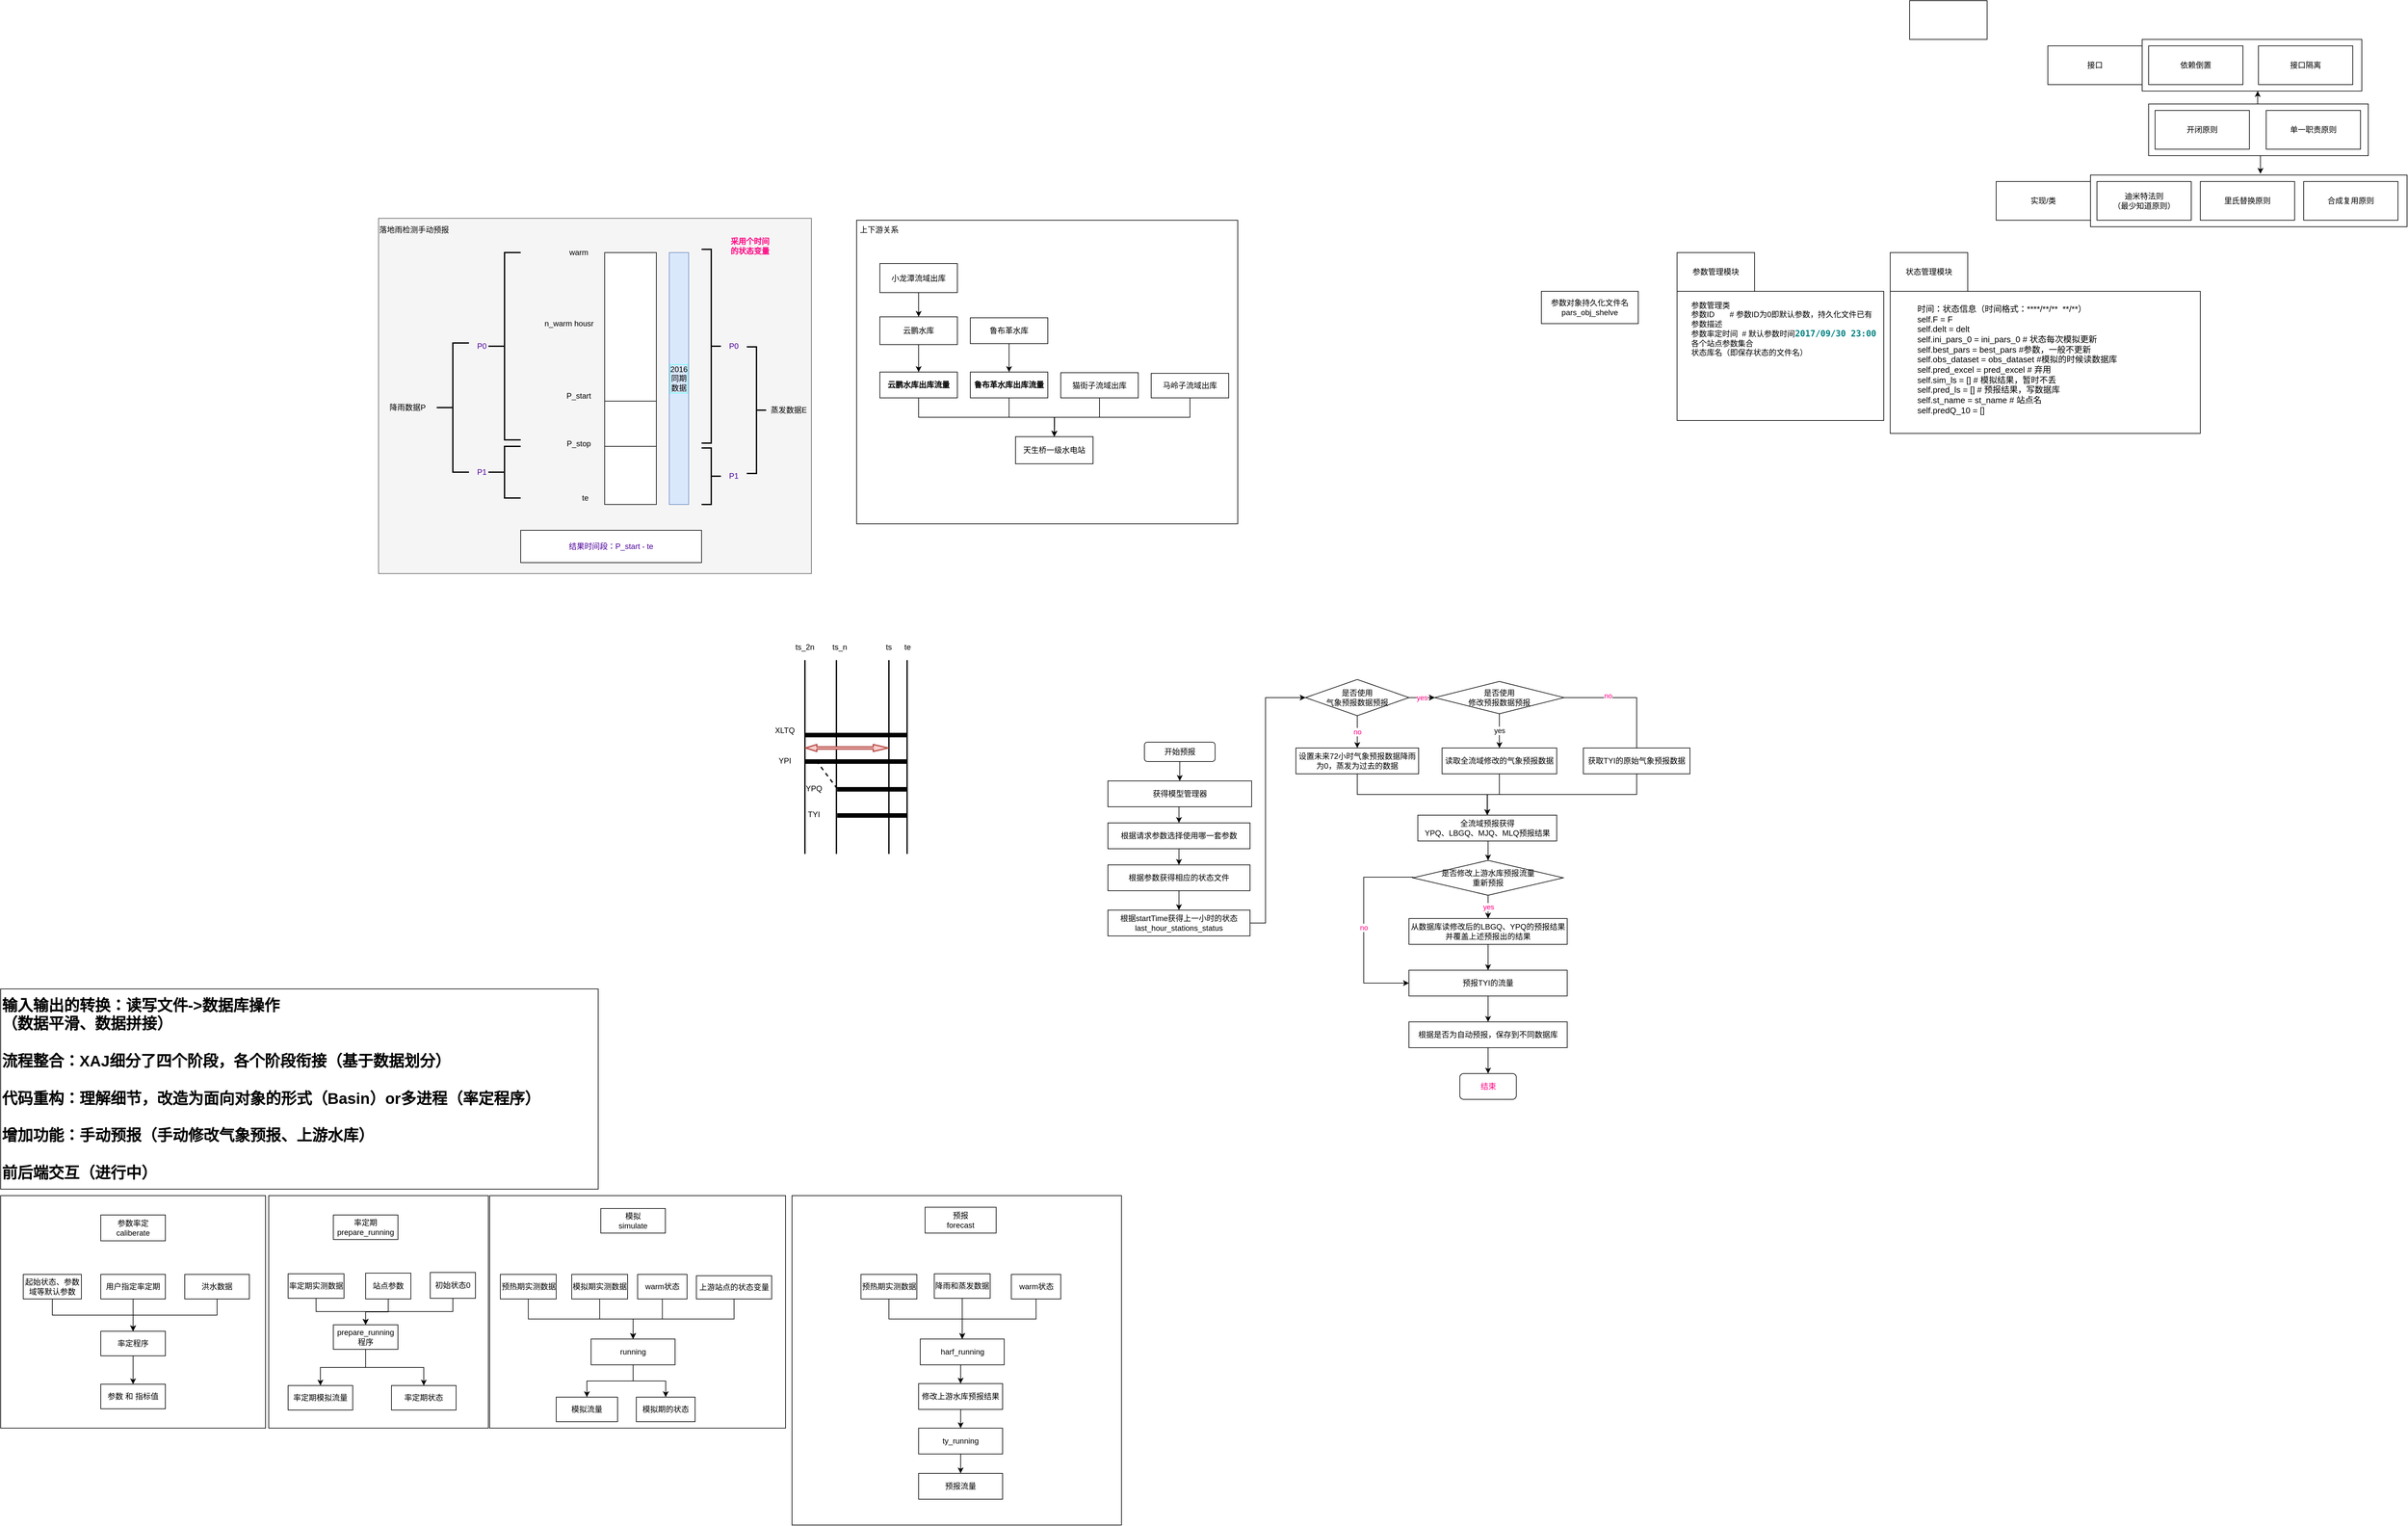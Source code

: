 <mxfile version="17.4.1" type="github" pages="5">
  <diagram id="kZ63lcqigSkUyuBlM7nN" name="Page-1">
    <mxGraphModel dx="4587" dy="779" grid="0" gridSize="10" guides="1" tooltips="1" connect="1" arrows="1" fold="1" page="0" pageScale="1" pageWidth="827" pageHeight="1169" background="#FFFFFF" math="0" shadow="0">
      <root>
        <mxCell id="0" />
        <mxCell id="1" parent="0" />
        <mxCell id="r5ramBtwSjtrfA-3wPr2-2" value="&lt;span&gt;&lt;br&gt;&lt;/span&gt;" style="rounded=0;whiteSpace=wrap;html=1;align=left;verticalAlign=top;" parent="1" vertex="1">
          <mxGeometry x="-2600" y="1880" width="340" height="360" as="geometry" />
        </mxCell>
        <mxCell id="r5ramBtwSjtrfA-3wPr2-1" value="&lt;span&gt;&lt;br&gt;&lt;/span&gt;" style="rounded=0;whiteSpace=wrap;html=1;align=left;verticalAlign=top;" parent="1" vertex="1">
          <mxGeometry x="-3015" y="1880" width="410" height="360" as="geometry" />
        </mxCell>
        <mxCell id="BKTpE5ZPr7_NbWnBAb7e-11" value="" style="rounded=0;whiteSpace=wrap;html=1;align=left;verticalAlign=top;" parent="1" vertex="1">
          <mxGeometry x="-1790" y="1880" width="510" height="510" as="geometry" />
        </mxCell>
        <mxCell id="BKTpE5ZPr7_NbWnBAb7e-10" value="&lt;span&gt;&lt;br&gt;&lt;/span&gt;" style="rounded=0;whiteSpace=wrap;html=1;align=left;verticalAlign=top;" parent="1" vertex="1">
          <mxGeometry x="-2258" y="1880" width="458" height="360" as="geometry" />
        </mxCell>
        <mxCell id="cCYQIvM1xQURCpns52On-4" value="" style="rounded=0;whiteSpace=wrap;html=1;" parent="1" vertex="1">
          <mxGeometry x="-1690" y="370" width="590" height="470" as="geometry" />
        </mxCell>
        <mxCell id="FFYYFAyrFMQU7xoFWoiy-26" style="edgeStyle=orthogonalEdgeStyle;rounded=0;orthogonalLoop=1;jettySize=auto;html=1;exitX=0.5;exitY=0;exitDx=0;exitDy=0;entryX=0.526;entryY=1;entryDx=0;entryDy=0;entryPerimeter=0;strokeColor=#000000;" parent="1" source="FFYYFAyrFMQU7xoFWoiy-24" target="FFYYFAyrFMQU7xoFWoiy-22" edge="1">
          <mxGeometry relative="1" as="geometry" />
        </mxCell>
        <mxCell id="FFYYFAyrFMQU7xoFWoiy-27" style="edgeStyle=orthogonalEdgeStyle;rounded=0;orthogonalLoop=1;jettySize=auto;html=1;exitX=0.5;exitY=1;exitDx=0;exitDy=0;entryX=0.537;entryY=-0.025;entryDx=0;entryDy=0;entryPerimeter=0;strokeColor=#000000;" parent="1" source="FFYYFAyrFMQU7xoFWoiy-24" target="FFYYFAyrFMQU7xoFWoiy-23" edge="1">
          <mxGeometry relative="1" as="geometry" />
        </mxCell>
        <mxCell id="FFYYFAyrFMQU7xoFWoiy-24" value="" style="rounded=0;whiteSpace=wrap;html=1;" parent="1" vertex="1">
          <mxGeometry x="310" y="190" width="340" height="80" as="geometry" />
        </mxCell>
        <mxCell id="FFYYFAyrFMQU7xoFWoiy-23" value="" style="rounded=0;whiteSpace=wrap;html=1;" parent="1" vertex="1">
          <mxGeometry x="220" y="300" width="490" height="80" as="geometry" />
        </mxCell>
        <mxCell id="FFYYFAyrFMQU7xoFWoiy-22" value="" style="rounded=0;whiteSpace=wrap;html=1;" parent="1" vertex="1">
          <mxGeometry x="300" y="90" width="340" height="80" as="geometry" />
        </mxCell>
        <mxCell id="FFYYFAyrFMQU7xoFWoiy-15" style="edgeStyle=orthogonalEdgeStyle;rounded=0;orthogonalLoop=1;jettySize=auto;html=1;exitX=1;exitY=0.5;exitDx=0;exitDy=0;entryX=0;entryY=0.5;entryDx=0;entryDy=0;strokeColor=none;" parent="1" source="FFYYFAyrFMQU7xoFWoiy-1" target="FFYYFAyrFMQU7xoFWoiy-10" edge="1">
          <mxGeometry relative="1" as="geometry" />
        </mxCell>
        <mxCell id="FFYYFAyrFMQU7xoFWoiy-1" value="开闭原则" style="rounded=0;whiteSpace=wrap;html=1;" parent="1" vertex="1">
          <mxGeometry x="320" y="200" width="146" height="60" as="geometry" />
        </mxCell>
        <mxCell id="FFYYFAyrFMQU7xoFWoiy-2" value="实现/类" style="rounded=0;whiteSpace=wrap;html=1;" parent="1" vertex="1">
          <mxGeometry x="74" y="310" width="146" height="60" as="geometry" />
        </mxCell>
        <mxCell id="FFYYFAyrFMQU7xoFWoiy-3" value="接口" style="rounded=0;whiteSpace=wrap;html=1;" parent="1" vertex="1">
          <mxGeometry x="154" y="100" width="146" height="60" as="geometry" />
        </mxCell>
        <mxCell id="FFYYFAyrFMQU7xoFWoiy-6" value="依赖倒置" style="rounded=0;whiteSpace=wrap;html=1;" parent="1" vertex="1">
          <mxGeometry x="310" y="100" width="146" height="60" as="geometry" />
        </mxCell>
        <mxCell id="FFYYFAyrFMQU7xoFWoiy-7" value="接口隔离" style="rounded=0;whiteSpace=wrap;html=1;" parent="1" vertex="1">
          <mxGeometry x="480" y="100" width="146" height="60" as="geometry" />
        </mxCell>
        <mxCell id="FFYYFAyrFMQU7xoFWoiy-8" value="迪米特法则&lt;br&gt;（最少知道原则）" style="rounded=0;whiteSpace=wrap;html=1;" parent="1" vertex="1">
          <mxGeometry x="230" y="310" width="146" height="60" as="geometry" />
        </mxCell>
        <mxCell id="FFYYFAyrFMQU7xoFWoiy-9" value="合成复用原则" style="rounded=0;whiteSpace=wrap;html=1;" parent="1" vertex="1">
          <mxGeometry x="550" y="310" width="146" height="60" as="geometry" />
        </mxCell>
        <mxCell id="FFYYFAyrFMQU7xoFWoiy-10" value="单一职责原则" style="rounded=0;whiteSpace=wrap;html=1;" parent="1" vertex="1">
          <mxGeometry x="492" y="200" width="146" height="60" as="geometry" />
        </mxCell>
        <mxCell id="FFYYFAyrFMQU7xoFWoiy-19" value="里氏替换原则" style="rounded=0;whiteSpace=wrap;html=1;" parent="1" vertex="1">
          <mxGeometry x="390" y="310" width="146" height="60" as="geometry" />
        </mxCell>
        <mxCell id="59qTJfXqNCazVwxfQSMt-1" value="" style="whiteSpace=wrap;html=1;" parent="1" vertex="1">
          <mxGeometry x="-60" y="30" width="120" height="60" as="geometry" />
        </mxCell>
        <mxCell id="ZVDtoNXzQclu92WVi-xo-1" value="参数管理类&lt;br&gt;参数ID&amp;nbsp; &amp;nbsp; &amp;nbsp; &amp;nbsp;# 参数ID为0即默认参数，持久化文件已有&lt;br&gt;参数描述&lt;br&gt;参数率定时间&amp;nbsp; # 默认参数时间&lt;span style=&quot;color: rgb(0 , 128 , 128) ; font-weight: bold ; background-color: rgb(255 , 255 , 255) ; font-family: &amp;#34;jetbrains mono&amp;#34; , monospace ; font-size: 9.8pt&quot;&gt;2017/09/30  23:00&lt;/span&gt;&lt;br&gt;各个站点参数集合&lt;br&gt;状态库名（即保存状态的文件名）" style="rounded=0;html=1;align=left;fontFamily=Helvetica;verticalAlign=top;horizontal=1;labelBorderColor=none;whiteSpace=wrap;spacingLeft=20;spacingTop=8;" parent="1" vertex="1">
          <mxGeometry x="-420" y="480" width="320" height="200" as="geometry" />
        </mxCell>
        <mxCell id="ZVDtoNXzQclu92WVi-xo-2" value="参数管理模块" style="rounded=0;whiteSpace=wrap;html=1;" parent="1" vertex="1">
          <mxGeometry x="-420" y="420" width="120" height="60" as="geometry" />
        </mxCell>
        <mxCell id="ZVDtoNXzQclu92WVi-xo-3" value="状态管理模块" style="rounded=0;whiteSpace=wrap;html=1;" parent="1" vertex="1">
          <mxGeometry x="-90" y="420" width="120" height="60" as="geometry" />
        </mxCell>
        <mxCell id="ZVDtoNXzQclu92WVi-xo-4" value="&lt;blockquote style=&quot;font-size: 9.8pt&quot;&gt;&lt;span style=&quot;background-color: rgb(255 , 255 , 255)&quot;&gt;时间：状态信息（时间格式：****/**/**&amp;nbsp; **/**）&lt;br&gt;&lt;/span&gt;&lt;span style=&quot;background-color: rgb(255 , 255 , 255)&quot;&gt;self.F = F&lt;br&gt;&lt;/span&gt;&lt;span style=&quot;background-color: rgb(255 , 255 , 255)&quot;&gt;self.delt = delt&lt;br&gt;&lt;/span&gt;&lt;span style=&quot;background-color: rgb(255 , 255 , 255)&quot;&gt;self.ini_pars_0 = ini_pars_0 &lt;span&gt; &lt;/span&gt;&lt;span&gt; &lt;/span&gt;&lt;span&gt; &lt;/span&gt;# 状态每次模拟更新&lt;br&gt;&lt;/span&gt;&lt;span style=&quot;background-color: rgb(255 , 255 , 255)&quot;&gt;self.best_pars = best_pars&lt;span&gt; &lt;/span&gt;&lt;span&gt; &lt;/span&gt;&lt;span&gt; &lt;/span&gt;#参数，一般不更新&lt;br&gt;&lt;/span&gt;&lt;span style=&quot;background-color: rgb(255 , 255 , 255)&quot;&gt;self.obs_dataset = obs_dataset&lt;span&gt; &lt;/span&gt;&lt;span&gt; &lt;/span&gt;#模拟的时候读数据库&lt;br&gt;&lt;/span&gt;&lt;span style=&quot;background-color: rgb(255 , 255 , 255)&quot;&gt;self.pred_excel = pred_excel&lt;span&gt; &lt;/span&gt;&lt;span&gt; &lt;/span&gt;&lt;span&gt; &lt;/span&gt;# 弃用&lt;br&gt;&lt;/span&gt;&lt;span style=&quot;background-color: rgb(255 , 255 , 255)&quot;&gt;self.sim_ls = []&lt;span&gt; &lt;/span&gt;&lt;span&gt; &lt;/span&gt;&lt;span&gt; &lt;/span&gt;&lt;span&gt; &lt;/span&gt;&lt;span&gt; &lt;/span&gt;&lt;span&gt; &lt;/span&gt;# 模拟结果，暂时不丢&lt;br&gt;&lt;/span&gt;&lt;span style=&quot;background-color: rgb(255 , 255 , 255)&quot;&gt;self.pred_ls = []&lt;span&gt; &lt;/span&gt;&lt;span&gt; &lt;/span&gt;&lt;span&gt; &lt;/span&gt;&lt;span&gt; &lt;/span&gt;&lt;span&gt; &lt;/span&gt;# 预报结果，写数据库&lt;br&gt;&lt;/span&gt;&lt;span style=&quot;background-color: rgb(255 , 255 , 255)&quot;&gt;self.st_name = st_name&lt;span&gt; &lt;/span&gt;&lt;span&gt; &lt;/span&gt;&lt;span&gt; &lt;/span&gt;&lt;span&gt; &lt;/span&gt;# 站点名&lt;br&gt;&lt;/span&gt;&lt;span style=&quot;background-color: rgb(255 , 255 , 255)&quot;&gt;self.predQ_10 = []&lt;/span&gt;&lt;/blockquote&gt;" style="rounded=0;whiteSpace=wrap;html=1;align=left;verticalAlign=top;fontFamily=Helvetica;" parent="1" vertex="1">
          <mxGeometry x="-90" y="480" width="480" height="220" as="geometry" />
        </mxCell>
        <mxCell id="_4Hc_P67nSbgnlB6Afqk-81" style="edgeStyle=orthogonalEdgeStyle;rounded=0;orthogonalLoop=1;jettySize=auto;html=1;exitX=0.5;exitY=1;exitDx=0;exitDy=0;fontColor=#FF0080;" parent="1" source="ZVDtoNXzQclu92WVi-xo-5" target="ZVDtoNXzQclu92WVi-xo-10" edge="1">
          <mxGeometry relative="1" as="geometry" />
        </mxCell>
        <mxCell id="ZVDtoNXzQclu92WVi-xo-5" value="开始预报" style="rounded=1;whiteSpace=wrap;html=1;fontFamily=Helvetica;fontColor=#000000;align=center;verticalAlign=middle;" parent="1" vertex="1">
          <mxGeometry x="-1244.44" y="1178" width="109.37" height="30" as="geometry" />
        </mxCell>
        <mxCell id="_4Hc_P67nSbgnlB6Afqk-83" style="edgeStyle=orthogonalEdgeStyle;rounded=0;orthogonalLoop=1;jettySize=auto;html=1;exitX=0.5;exitY=1;exitDx=0;exitDy=0;fontColor=#FF0080;" parent="1" source="ZVDtoNXzQclu92WVi-xo-6" target="ZVDtoNXzQclu92WVi-xo-12" edge="1">
          <mxGeometry relative="1" as="geometry" />
        </mxCell>
        <mxCell id="ZVDtoNXzQclu92WVi-xo-6" value="根据请求参数选择使用哪一套参数" style="rounded=0;whiteSpace=wrap;html=1;fontFamily=Helvetica;fontColor=#000000;align=center;verticalAlign=middle;" parent="1" vertex="1">
          <mxGeometry x="-1301" y="1303" width="220" height="40" as="geometry" />
        </mxCell>
        <mxCell id="ZVDtoNXzQclu92WVi-xo-9" value="参数对象持久化文件名&lt;br&gt;pars_obj_shelve" style="rounded=0;whiteSpace=wrap;html=1;fontFamily=Helvetica;fontColor=#000000;align=center;verticalAlign=middle;" parent="1" vertex="1">
          <mxGeometry x="-630" y="480" width="150" height="50" as="geometry" />
        </mxCell>
        <mxCell id="_4Hc_P67nSbgnlB6Afqk-82" style="edgeStyle=orthogonalEdgeStyle;rounded=0;orthogonalLoop=1;jettySize=auto;html=1;exitX=0.5;exitY=1;exitDx=0;exitDy=0;entryX=0.5;entryY=0;entryDx=0;entryDy=0;fontColor=#FF0080;" parent="1" source="ZVDtoNXzQclu92WVi-xo-10" target="ZVDtoNXzQclu92WVi-xo-6" edge="1">
          <mxGeometry relative="1" as="geometry" />
        </mxCell>
        <mxCell id="ZVDtoNXzQclu92WVi-xo-10" value="获得模型管理器" style="rounded=0;whiteSpace=wrap;html=1;fontFamily=Helvetica;fontColor=#000000;align=center;verticalAlign=middle;" parent="1" vertex="1">
          <mxGeometry x="-1301" y="1238" width="222.5" height="40" as="geometry" />
        </mxCell>
        <mxCell id="_4Hc_P67nSbgnlB6Afqk-2" value="" style="edgeStyle=orthogonalEdgeStyle;rounded=0;orthogonalLoop=1;jettySize=auto;html=1;" parent="1" source="ZVDtoNXzQclu92WVi-xo-12" target="_4Hc_P67nSbgnlB6Afqk-1" edge="1">
          <mxGeometry relative="1" as="geometry" />
        </mxCell>
        <mxCell id="ZVDtoNXzQclu92WVi-xo-12" value="根据参数获得相应的状态文件" style="rounded=0;whiteSpace=wrap;html=1;fontFamily=Helvetica;fontColor=#000000;align=center;verticalAlign=middle;" parent="1" vertex="1">
          <mxGeometry x="-1301" y="1368" width="220" height="40" as="geometry" />
        </mxCell>
        <mxCell id="_4Hc_P67nSbgnlB6Afqk-77" style="edgeStyle=orthogonalEdgeStyle;rounded=0;orthogonalLoop=1;jettySize=auto;html=1;exitX=1;exitY=0.5;exitDx=0;exitDy=0;entryX=0;entryY=0.5;entryDx=0;entryDy=0;fontColor=#FF0080;" parent="1" source="_4Hc_P67nSbgnlB6Afqk-1" target="_4Hc_P67nSbgnlB6Afqk-17" edge="1">
          <mxGeometry relative="1" as="geometry">
            <Array as="points">
              <mxPoint x="-1057" y="1458" />
              <mxPoint x="-1057" y="1109" />
            </Array>
          </mxGeometry>
        </mxCell>
        <mxCell id="_4Hc_P67nSbgnlB6Afqk-1" value="根据startTime获得上一小时的状态&lt;br&gt;last_hour_stations_status" style="rounded=0;whiteSpace=wrap;html=1;fontFamily=Helvetica;fontColor=#000000;align=center;verticalAlign=middle;" parent="1" vertex="1">
          <mxGeometry x="-1301" y="1438" width="220" height="40" as="geometry" />
        </mxCell>
        <mxCell id="_4Hc_P67nSbgnlB6Afqk-58" value="yes" style="edgeStyle=orthogonalEdgeStyle;rounded=0;orthogonalLoop=1;jettySize=auto;html=1;exitX=0.5;exitY=1;exitDx=0;exitDy=0;entryX=0.5;entryY=0;entryDx=0;entryDy=0;fontColor=#FF0080;" parent="1" source="_4Hc_P67nSbgnlB6Afqk-7" target="_4Hc_P67nSbgnlB6Afqk-13" edge="1">
          <mxGeometry relative="1" as="geometry" />
        </mxCell>
        <mxCell id="_4Hc_P67nSbgnlB6Afqk-67" value="no" style="edgeStyle=orthogonalEdgeStyle;rounded=0;orthogonalLoop=1;jettySize=auto;html=1;exitX=0;exitY=0.5;exitDx=0;exitDy=0;entryX=0;entryY=0.5;entryDx=0;entryDy=0;fontColor=#FF0080;" parent="1" source="_4Hc_P67nSbgnlB6Afqk-7" target="_4Hc_P67nSbgnlB6Afqk-33" edge="1">
          <mxGeometry relative="1" as="geometry">
            <Array as="points">
              <mxPoint x="-829" y="1387" />
              <mxPoint x="-905" y="1387" />
              <mxPoint x="-905" y="1551" />
            </Array>
          </mxGeometry>
        </mxCell>
        <mxCell id="_4Hc_P67nSbgnlB6Afqk-7" value="是否修改上游水库预报流量&lt;br&gt;重新预报" style="rhombus;whiteSpace=wrap;html=1;rounded=0;" parent="1" vertex="1">
          <mxGeometry x="-828.75" y="1361" width="232.5" height="54" as="geometry" />
        </mxCell>
        <mxCell id="_4Hc_P67nSbgnlB6Afqk-66" style="edgeStyle=orthogonalEdgeStyle;rounded=0;orthogonalLoop=1;jettySize=auto;html=1;exitX=0.5;exitY=1;exitDx=0;exitDy=0;entryX=0.5;entryY=0;entryDx=0;entryDy=0;fontColor=#FF0080;" parent="1" source="_4Hc_P67nSbgnlB6Afqk-13" target="_4Hc_P67nSbgnlB6Afqk-33" edge="1">
          <mxGeometry relative="1" as="geometry" />
        </mxCell>
        <mxCell id="_4Hc_P67nSbgnlB6Afqk-13" value="从数据库读修改后的LBGQ、YPQ的预报结果并覆盖上述预报出的结果" style="whiteSpace=wrap;html=1;rounded=0;" parent="1" vertex="1">
          <mxGeometry x="-835" y="1451" width="245" height="40" as="geometry" />
        </mxCell>
        <mxCell id="_4Hc_P67nSbgnlB6Afqk-63" value="no" style="edgeStyle=orthogonalEdgeStyle;rounded=0;orthogonalLoop=1;jettySize=auto;html=1;exitX=0.5;exitY=1;exitDx=0;exitDy=0;entryX=0.5;entryY=0;entryDx=0;entryDy=0;fontColor=#FF0080;" parent="1" source="_4Hc_P67nSbgnlB6Afqk-17" target="_4Hc_P67nSbgnlB6Afqk-59" edge="1">
          <mxGeometry relative="1" as="geometry" />
        </mxCell>
        <mxCell id="_4Hc_P67nSbgnlB6Afqk-79" value="no" style="edgeStyle=orthogonalEdgeStyle;rounded=0;orthogonalLoop=1;jettySize=auto;html=1;exitX=1;exitY=0.5;exitDx=0;exitDy=0;entryX=0;entryY=0.5;entryDx=0;entryDy=0;fontColor=#FF0080;" parent="1" source="_4Hc_P67nSbgnlB6Afqk-17" target="_4Hc_P67nSbgnlB6Afqk-21" edge="1">
          <mxGeometry relative="1" as="geometry" />
        </mxCell>
        <mxCell id="_4Hc_P67nSbgnlB6Afqk-85" value="yes" style="edgeStyle=orthogonalEdgeStyle;rounded=0;orthogonalLoop=1;jettySize=auto;html=1;fontColor=#FF0080;" parent="1" source="_4Hc_P67nSbgnlB6Afqk-17" target="_4Hc_P67nSbgnlB6Afqk-21" edge="1">
          <mxGeometry relative="1" as="geometry" />
        </mxCell>
        <mxCell id="_4Hc_P67nSbgnlB6Afqk-17" value="是否使用&lt;br&gt;气象预报数据预报" style="rhombus;whiteSpace=wrap;html=1;rounded=0;" parent="1" vertex="1">
          <mxGeometry x="-995" y="1081" width="160" height="56" as="geometry" />
        </mxCell>
        <mxCell id="_4Hc_P67nSbgnlB6Afqk-30" value="yes" style="edgeStyle=orthogonalEdgeStyle;rounded=0;orthogonalLoop=1;jettySize=auto;html=1;" parent="1" source="_4Hc_P67nSbgnlB6Afqk-21" target="_4Hc_P67nSbgnlB6Afqk-29" edge="1">
          <mxGeometry relative="1" as="geometry" />
        </mxCell>
        <mxCell id="_4Hc_P67nSbgnlB6Afqk-62" style="edgeStyle=orthogonalEdgeStyle;rounded=0;orthogonalLoop=1;jettySize=auto;html=1;exitX=0.5;exitY=1;exitDx=0;exitDy=0;fontColor=#FF0080;startArrow=none;entryX=0.5;entryY=0;entryDx=0;entryDy=0;" parent="1" source="_4Hc_P67nSbgnlB6Afqk-64" target="_4Hc_P67nSbgnlB6Afqk-60" edge="1">
          <mxGeometry relative="1" as="geometry">
            <mxPoint x="-482.5" y="1267" as="targetPoint" />
          </mxGeometry>
        </mxCell>
        <mxCell id="_4Hc_P67nSbgnlB6Afqk-21" value="是否使用&lt;br&gt;修改预报数据预报" style="rhombus;whiteSpace=wrap;html=1;rounded=0;" parent="1" vertex="1">
          <mxGeometry x="-795" y="1084" width="200" height="50" as="geometry" />
        </mxCell>
        <mxCell id="_4Hc_P67nSbgnlB6Afqk-86" style="edgeStyle=orthogonalEdgeStyle;rounded=0;orthogonalLoop=1;jettySize=auto;html=1;exitX=0.5;exitY=1;exitDx=0;exitDy=0;entryX=0.5;entryY=0;entryDx=0;entryDy=0;fontColor=#FF0080;" parent="1" source="_4Hc_P67nSbgnlB6Afqk-29" target="_4Hc_P67nSbgnlB6Afqk-60" edge="1">
          <mxGeometry relative="1" as="geometry" />
        </mxCell>
        <mxCell id="_4Hc_P67nSbgnlB6Afqk-29" value="读取全流域修改的气象预报数据" style="whiteSpace=wrap;html=1;rounded=0;" parent="1" vertex="1">
          <mxGeometry x="-783.75" y="1187" width="177.5" height="40" as="geometry" />
        </mxCell>
        <mxCell id="Hks65oOs486y7ewb1TsW-2" value="" style="edgeStyle=orthogonalEdgeStyle;rounded=0;orthogonalLoop=1;jettySize=auto;html=1;" parent="1" source="_4Hc_P67nSbgnlB6Afqk-33" target="Hks65oOs486y7ewb1TsW-1" edge="1">
          <mxGeometry relative="1" as="geometry" />
        </mxCell>
        <mxCell id="_4Hc_P67nSbgnlB6Afqk-33" value="预报TYI的流量" style="whiteSpace=wrap;html=1;rounded=0;" parent="1" vertex="1">
          <mxGeometry x="-835" y="1531" width="245" height="40" as="geometry" />
        </mxCell>
        <mxCell id="_4Hc_P67nSbgnlB6Afqk-43" style="edgeStyle=orthogonalEdgeStyle;rounded=0;orthogonalLoop=1;jettySize=auto;html=1;exitX=0.5;exitY=1;exitDx=0;exitDy=0;entryX=0.5;entryY=0;entryDx=0;entryDy=0;" parent="1" source="_4Hc_P67nSbgnlB6Afqk-39" target="_4Hc_P67nSbgnlB6Afqk-40" edge="1">
          <mxGeometry relative="1" as="geometry" />
        </mxCell>
        <mxCell id="_4Hc_P67nSbgnlB6Afqk-39" value="小龙潭流域出库" style="rounded=0;whiteSpace=wrap;html=1;" parent="1" vertex="1">
          <mxGeometry x="-1654" y="437" width="120" height="45" as="geometry" />
        </mxCell>
        <mxCell id="_4Hc_P67nSbgnlB6Afqk-42" value="" style="edgeStyle=orthogonalEdgeStyle;rounded=0;orthogonalLoop=1;jettySize=auto;html=1;" parent="1" source="_4Hc_P67nSbgnlB6Afqk-40" target="_4Hc_P67nSbgnlB6Afqk-41" edge="1">
          <mxGeometry relative="1" as="geometry" />
        </mxCell>
        <mxCell id="_4Hc_P67nSbgnlB6Afqk-40" value="云鹏水库" style="rounded=0;whiteSpace=wrap;html=1;" parent="1" vertex="1">
          <mxGeometry x="-1654" y="519.5" width="120" height="43" as="geometry" />
        </mxCell>
        <mxCell id="_4Hc_P67nSbgnlB6Afqk-50" style="edgeStyle=orthogonalEdgeStyle;rounded=0;orthogonalLoop=1;jettySize=auto;html=1;exitX=0.5;exitY=1;exitDx=0;exitDy=0;entryX=0.5;entryY=0;entryDx=0;entryDy=0;" parent="1" source="_4Hc_P67nSbgnlB6Afqk-41" target="_4Hc_P67nSbgnlB6Afqk-48" edge="1">
          <mxGeometry relative="1" as="geometry" />
        </mxCell>
        <mxCell id="_4Hc_P67nSbgnlB6Afqk-41" value="云鹏水库出库流量" style="rounded=0;whiteSpace=wrap;html=1;labelBorderColor=none;fontColor=#000000;fontStyle=1" parent="1" vertex="1">
          <mxGeometry x="-1654" y="605" width="120" height="40" as="geometry" />
        </mxCell>
        <mxCell id="_4Hc_P67nSbgnlB6Afqk-49" style="edgeStyle=orthogonalEdgeStyle;rounded=0;orthogonalLoop=1;jettySize=auto;html=1;exitX=0.5;exitY=1;exitDx=0;exitDy=0;entryX=0.5;entryY=0;entryDx=0;entryDy=0;" parent="1" source="_4Hc_P67nSbgnlB6Afqk-44" target="_4Hc_P67nSbgnlB6Afqk-45" edge="1">
          <mxGeometry relative="1" as="geometry" />
        </mxCell>
        <mxCell id="_4Hc_P67nSbgnlB6Afqk-44" value="鲁布革水库" style="rounded=0;whiteSpace=wrap;html=1;" parent="1" vertex="1">
          <mxGeometry x="-1514" y="521" width="120" height="40" as="geometry" />
        </mxCell>
        <mxCell id="_4Hc_P67nSbgnlB6Afqk-51" style="edgeStyle=orthogonalEdgeStyle;rounded=0;orthogonalLoop=1;jettySize=auto;html=1;exitX=0.5;exitY=1;exitDx=0;exitDy=0;" parent="1" source="_4Hc_P67nSbgnlB6Afqk-45" edge="1">
          <mxGeometry relative="1" as="geometry">
            <mxPoint x="-1384" y="705" as="targetPoint" />
          </mxGeometry>
        </mxCell>
        <mxCell id="_4Hc_P67nSbgnlB6Afqk-45" value="鲁布革水库出库流量" style="rounded=0;whiteSpace=wrap;html=1;labelBorderColor=none;fontColor=#000000;fontStyle=1" parent="1" vertex="1">
          <mxGeometry x="-1514" y="605" width="120" height="40" as="geometry" />
        </mxCell>
        <mxCell id="_4Hc_P67nSbgnlB6Afqk-52" style="edgeStyle=orthogonalEdgeStyle;rounded=0;orthogonalLoop=1;jettySize=auto;html=1;exitX=0.5;exitY=1;exitDx=0;exitDy=0;" parent="1" source="_4Hc_P67nSbgnlB6Afqk-46" edge="1">
          <mxGeometry relative="1" as="geometry">
            <mxPoint x="-1384" y="705" as="targetPoint" />
          </mxGeometry>
        </mxCell>
        <mxCell id="_4Hc_P67nSbgnlB6Afqk-46" value="猫街子流域出库" style="rounded=0;whiteSpace=wrap;html=1;" parent="1" vertex="1">
          <mxGeometry x="-1374" y="606" width="120" height="39" as="geometry" />
        </mxCell>
        <mxCell id="_4Hc_P67nSbgnlB6Afqk-53" style="edgeStyle=orthogonalEdgeStyle;rounded=0;orthogonalLoop=1;jettySize=auto;html=1;exitX=0.5;exitY=1;exitDx=0;exitDy=0;" parent="1" source="_4Hc_P67nSbgnlB6Afqk-47" edge="1">
          <mxGeometry relative="1" as="geometry">
            <mxPoint x="-1384" y="705" as="targetPoint" />
          </mxGeometry>
        </mxCell>
        <mxCell id="_4Hc_P67nSbgnlB6Afqk-47" value="马岭子流域出库" style="rounded=0;whiteSpace=wrap;html=1;" parent="1" vertex="1">
          <mxGeometry x="-1234" y="607" width="120" height="38" as="geometry" />
        </mxCell>
        <mxCell id="_4Hc_P67nSbgnlB6Afqk-48" value="天生桥一级水电站" style="rounded=0;whiteSpace=wrap;html=1;" parent="1" vertex="1">
          <mxGeometry x="-1444" y="705" width="120" height="42" as="geometry" />
        </mxCell>
        <mxCell id="_4Hc_P67nSbgnlB6Afqk-75" style="edgeStyle=orthogonalEdgeStyle;rounded=0;orthogonalLoop=1;jettySize=auto;html=1;exitX=0.5;exitY=1;exitDx=0;exitDy=0;fontColor=#FF0080;" parent="1" source="_4Hc_P67nSbgnlB6Afqk-59" target="_4Hc_P67nSbgnlB6Afqk-60" edge="1">
          <mxGeometry relative="1" as="geometry" />
        </mxCell>
        <mxCell id="_4Hc_P67nSbgnlB6Afqk-59" value="设置未来72小时气象预报数据降雨为0，蒸发为过去的数据" style="whiteSpace=wrap;html=1;rounded=0;" parent="1" vertex="1">
          <mxGeometry x="-1010" y="1187" width="190" height="40" as="geometry" />
        </mxCell>
        <mxCell id="_4Hc_P67nSbgnlB6Afqk-73" style="edgeStyle=orthogonalEdgeStyle;rounded=0;orthogonalLoop=1;jettySize=auto;html=1;exitX=0.5;exitY=1;exitDx=0;exitDy=0;entryX=0.5;entryY=0;entryDx=0;entryDy=0;fontColor=#FF0080;" parent="1" source="_4Hc_P67nSbgnlB6Afqk-60" target="_4Hc_P67nSbgnlB6Afqk-7" edge="1">
          <mxGeometry relative="1" as="geometry" />
        </mxCell>
        <mxCell id="_4Hc_P67nSbgnlB6Afqk-60" value="全流域预报获得&lt;br&gt;YPQ、LBGQ、MJQ、MLQ预报结果" style="whiteSpace=wrap;html=1;rounded=0;" parent="1" vertex="1">
          <mxGeometry x="-821.25" y="1291" width="215" height="40" as="geometry" />
        </mxCell>
        <mxCell id="_4Hc_P67nSbgnlB6Afqk-64" value="获取TYI的原始气象预报数据" style="whiteSpace=wrap;html=1;rounded=0;" parent="1" vertex="1">
          <mxGeometry x="-565" y="1187" width="165" height="40" as="geometry" />
        </mxCell>
        <mxCell id="_4Hc_P67nSbgnlB6Afqk-65" value="" style="edgeStyle=orthogonalEdgeStyle;rounded=0;orthogonalLoop=1;jettySize=auto;html=1;exitX=1;exitY=0.5;exitDx=0;exitDy=0;fontColor=#FF0080;endArrow=none;" parent="1" source="_4Hc_P67nSbgnlB6Afqk-21" target="_4Hc_P67nSbgnlB6Afqk-64" edge="1">
          <mxGeometry relative="1" as="geometry">
            <mxPoint x="-595" y="1109" as="sourcePoint" />
            <mxPoint x="-467.5" y="1267" as="targetPoint" />
          </mxGeometry>
        </mxCell>
        <mxCell id="_4Hc_P67nSbgnlB6Afqk-80" value="no" style="edgeLabel;html=1;align=center;verticalAlign=middle;resizable=0;points=[];fontColor=#FF0080;" parent="_4Hc_P67nSbgnlB6Afqk-65" vertex="1" connectable="0">
          <mxGeometry x="-0.286" y="3" relative="1" as="geometry">
            <mxPoint as="offset" />
          </mxGeometry>
        </mxCell>
        <mxCell id="_4Hc_P67nSbgnlB6Afqk-72" value="结束" style="rounded=1;whiteSpace=wrap;html=1;fontColor=#FF0080;align=center;" parent="1" vertex="1">
          <mxGeometry x="-756.25" y="1691" width="87.5" height="40" as="geometry" />
        </mxCell>
        <mxCell id="Hks65oOs486y7ewb1TsW-3" style="edgeStyle=orthogonalEdgeStyle;rounded=0;orthogonalLoop=1;jettySize=auto;html=1;exitX=0.5;exitY=1;exitDx=0;exitDy=0;" parent="1" source="Hks65oOs486y7ewb1TsW-1" target="_4Hc_P67nSbgnlB6Afqk-72" edge="1">
          <mxGeometry relative="1" as="geometry" />
        </mxCell>
        <mxCell id="Hks65oOs486y7ewb1TsW-1" value="根据是否为自动预报，保存到不同数据库" style="whiteSpace=wrap;html=1;rounded=0;" parent="1" vertex="1">
          <mxGeometry x="-835" y="1611" width="245" height="40" as="geometry" />
        </mxCell>
        <mxCell id="l1AshoZJ0C4mU3mJfbrx-6" style="edgeStyle=orthogonalEdgeStyle;rounded=0;orthogonalLoop=1;jettySize=auto;html=1;exitX=0.5;exitY=1;exitDx=0;exitDy=0;entryX=0.5;entryY=0;entryDx=0;entryDy=0;" parent="1" source="l1AshoZJ0C4mU3mJfbrx-2" target="l1AshoZJ0C4mU3mJfbrx-5" edge="1">
          <mxGeometry relative="1" as="geometry" />
        </mxCell>
        <mxCell id="l1AshoZJ0C4mU3mJfbrx-2" value="模拟期实测数据" style="rounded=0;whiteSpace=wrap;html=1;" parent="1" vertex="1">
          <mxGeometry x="-2131" y="2002" width="86.5" height="38" as="geometry" />
        </mxCell>
        <mxCell id="l1AshoZJ0C4mU3mJfbrx-7" style="edgeStyle=orthogonalEdgeStyle;rounded=0;orthogonalLoop=1;jettySize=auto;html=1;exitX=0.5;exitY=1;exitDx=0;exitDy=0;entryX=0.5;entryY=0;entryDx=0;entryDy=0;" parent="1" source="l1AshoZJ0C4mU3mJfbrx-3" target="l1AshoZJ0C4mU3mJfbrx-5" edge="1">
          <mxGeometry relative="1" as="geometry" />
        </mxCell>
        <mxCell id="l1AshoZJ0C4mU3mJfbrx-3" value="warm状态" style="rounded=0;whiteSpace=wrap;html=1;" parent="1" vertex="1">
          <mxGeometry x="-2029" y="2002" width="76.5" height="38" as="geometry" />
        </mxCell>
        <mxCell id="l1AshoZJ0C4mU3mJfbrx-10" style="edgeStyle=orthogonalEdgeStyle;rounded=0;orthogonalLoop=1;jettySize=auto;html=1;exitX=0.5;exitY=1;exitDx=0;exitDy=0;entryX=0.5;entryY=0;entryDx=0;entryDy=0;" parent="1" source="l1AshoZJ0C4mU3mJfbrx-5" target="l1AshoZJ0C4mU3mJfbrx-8" edge="1">
          <mxGeometry relative="1" as="geometry" />
        </mxCell>
        <mxCell id="l1AshoZJ0C4mU3mJfbrx-11" style="edgeStyle=orthogonalEdgeStyle;rounded=0;orthogonalLoop=1;jettySize=auto;html=1;exitX=0.5;exitY=1;exitDx=0;exitDy=0;entryX=0.5;entryY=0;entryDx=0;entryDy=0;" parent="1" source="l1AshoZJ0C4mU3mJfbrx-5" target="l1AshoZJ0C4mU3mJfbrx-9" edge="1">
          <mxGeometry relative="1" as="geometry" />
        </mxCell>
        <mxCell id="l1AshoZJ0C4mU3mJfbrx-5" value="running" style="rounded=0;whiteSpace=wrap;html=1;" parent="1" vertex="1">
          <mxGeometry x="-2101" y="2102" width="130" height="40" as="geometry" />
        </mxCell>
        <mxCell id="l1AshoZJ0C4mU3mJfbrx-8" value="模拟流量" style="rounded=0;whiteSpace=wrap;html=1;" parent="1" vertex="1">
          <mxGeometry x="-2155" y="2192" width="95" height="38" as="geometry" />
        </mxCell>
        <mxCell id="l1AshoZJ0C4mU3mJfbrx-9" value="模拟期的状态" style="rounded=0;whiteSpace=wrap;html=1;" parent="1" vertex="1">
          <mxGeometry x="-2031" y="2192" width="91" height="38" as="geometry" />
        </mxCell>
        <mxCell id="l1AshoZJ0C4mU3mJfbrx-12" value="预报&lt;br&gt;forecast" style="rounded=0;whiteSpace=wrap;html=1;" parent="1" vertex="1">
          <mxGeometry x="-1584" y="1898" width="110" height="40" as="geometry" />
        </mxCell>
        <mxCell id="NCntrkOaTtiR4dya-rGu-5" style="edgeStyle=orthogonalEdgeStyle;rounded=0;orthogonalLoop=1;jettySize=auto;html=1;exitX=0.5;exitY=1;exitDx=0;exitDy=0;entryX=0.5;entryY=0;entryDx=0;entryDy=0;" parent="1" source="l1AshoZJ0C4mU3mJfbrx-19" target="NCntrkOaTtiR4dya-rGu-3" edge="1">
          <mxGeometry relative="1" as="geometry" />
        </mxCell>
        <mxCell id="l1AshoZJ0C4mU3mJfbrx-19" value="harf_running" style="rounded=0;whiteSpace=wrap;html=1;" parent="1" vertex="1">
          <mxGeometry x="-1591.5" y="2102" width="130" height="40" as="geometry" />
        </mxCell>
        <mxCell id="l1AshoZJ0C4mU3mJfbrx-31" style="edgeStyle=orthogonalEdgeStyle;rounded=0;orthogonalLoop=1;jettySize=auto;html=1;exitX=0.5;exitY=1;exitDx=0;exitDy=0;" parent="1" source="l1AshoZJ0C4mU3mJfbrx-20" target="l1AshoZJ0C4mU3mJfbrx-21" edge="1">
          <mxGeometry relative="1" as="geometry" />
        </mxCell>
        <mxCell id="l1AshoZJ0C4mU3mJfbrx-20" value="ty_running" style="rounded=0;whiteSpace=wrap;html=1;" parent="1" vertex="1">
          <mxGeometry x="-1594" y="2240" width="130" height="40" as="geometry" />
        </mxCell>
        <mxCell id="l1AshoZJ0C4mU3mJfbrx-21" value="预报流量" style="rounded=0;whiteSpace=wrap;html=1;" parent="1" vertex="1">
          <mxGeometry x="-1594" y="2310" width="130" height="40" as="geometry" />
        </mxCell>
        <mxCell id="l1AshoZJ0C4mU3mJfbrx-33" value="参数率定&lt;br&gt;caliberate" style="rounded=0;whiteSpace=wrap;html=1;" parent="1" vertex="1">
          <mxGeometry x="-2860" y="1910" width="100" height="40" as="geometry" />
        </mxCell>
        <mxCell id="cCYQIvM1xQURCpns52On-3" value="" style="group" parent="1" vertex="1" connectable="0">
          <mxGeometry x="-2430" y="370" width="670" height="550" as="geometry" />
        </mxCell>
        <mxCell id="cCYQIvM1xQURCpns52On-1" value="" style="rounded=0;whiteSpace=wrap;html=1;fillColor=#f5f5f5;strokeColor=#666666;fontColor=#333333;" parent="cCYQIvM1xQURCpns52On-3" vertex="1">
          <mxGeometry y="-3" width="670" height="550" as="geometry" />
        </mxCell>
        <mxCell id="4lZ4v5UjHv-Yfsmr3oEd-15" value="" style="rounded=0;whiteSpace=wrap;html=1;" parent="cCYQIvM1xQURCpns52On-3" vertex="1">
          <mxGeometry x="350" y="50" width="80" height="230" as="geometry" />
        </mxCell>
        <mxCell id="4lZ4v5UjHv-Yfsmr3oEd-16" value="warm" style="text;html=1;strokeColor=none;fillColor=none;align=center;verticalAlign=middle;whiteSpace=wrap;rounded=0;" parent="cCYQIvM1xQURCpns52On-3" vertex="1">
          <mxGeometry x="290" y="40" width="40" height="20" as="geometry" />
        </mxCell>
        <mxCell id="4lZ4v5UjHv-Yfsmr3oEd-17" value="n_warm housr" style="text;html=1;strokeColor=none;fillColor=none;align=center;verticalAlign=middle;whiteSpace=wrap;rounded=0;" parent="cCYQIvM1xQURCpns52On-3" vertex="1">
          <mxGeometry x="250" y="150" width="90" height="20" as="geometry" />
        </mxCell>
        <mxCell id="4lZ4v5UjHv-Yfsmr3oEd-18" value="P_start" style="text;html=1;strokeColor=none;fillColor=none;align=center;verticalAlign=middle;whiteSpace=wrap;rounded=0;" parent="cCYQIvM1xQURCpns52On-3" vertex="1">
          <mxGeometry x="290" y="262" width="40" height="20" as="geometry" />
        </mxCell>
        <mxCell id="4lZ4v5UjHv-Yfsmr3oEd-19" value="" style="rounded=0;whiteSpace=wrap;html=1;" parent="cCYQIvM1xQURCpns52On-3" vertex="1">
          <mxGeometry x="350" y="280" width="80" height="70" as="geometry" />
        </mxCell>
        <mxCell id="4lZ4v5UjHv-Yfsmr3oEd-20" value="P_stop" style="text;html=1;strokeColor=none;fillColor=none;align=center;verticalAlign=middle;whiteSpace=wrap;rounded=0;" parent="cCYQIvM1xQURCpns52On-3" vertex="1">
          <mxGeometry x="290" y="336" width="40" height="20" as="geometry" />
        </mxCell>
        <mxCell id="4lZ4v5UjHv-Yfsmr3oEd-21" value="" style="rounded=0;whiteSpace=wrap;html=1;" parent="cCYQIvM1xQURCpns52On-3" vertex="1">
          <mxGeometry x="350" y="350" width="80" height="90" as="geometry" />
        </mxCell>
        <mxCell id="4lZ4v5UjHv-Yfsmr3oEd-22" value="te" style="text;html=1;strokeColor=none;fillColor=none;align=center;verticalAlign=middle;whiteSpace=wrap;rounded=0;" parent="cCYQIvM1xQURCpns52On-3" vertex="1">
          <mxGeometry x="300" y="420" width="40" height="20" as="geometry" />
        </mxCell>
        <mxCell id="4lZ4v5UjHv-Yfsmr3oEd-24" value="" style="strokeWidth=2;html=1;shape=mxgraph.flowchart.annotation_2;align=left;labelPosition=right;pointerEvents=1;" parent="cCYQIvM1xQURCpns52On-3" vertex="1">
          <mxGeometry x="170" y="50" width="50" height="290" as="geometry" />
        </mxCell>
        <mxCell id="4lZ4v5UjHv-Yfsmr3oEd-25" value="降雨数据P" style="text;html=1;strokeColor=none;fillColor=none;align=center;verticalAlign=middle;whiteSpace=wrap;rounded=0;" parent="cCYQIvM1xQURCpns52On-3" vertex="1">
          <mxGeometry x="10" y="267.5" width="70" height="45" as="geometry" />
        </mxCell>
        <mxCell id="4lZ4v5UjHv-Yfsmr3oEd-26" value="" style="strokeWidth=2;html=1;shape=mxgraph.flowchart.annotation_2;align=left;labelPosition=right;pointerEvents=1;" parent="cCYQIvM1xQURCpns52On-3" vertex="1">
          <mxGeometry x="170" y="350" width="50" height="80" as="geometry" />
        </mxCell>
        <mxCell id="4lZ4v5UjHv-Yfsmr3oEd-27" value="" style="strokeWidth=2;html=1;shape=mxgraph.flowchart.annotation_2;align=left;labelPosition=right;pointerEvents=1;" parent="cCYQIvM1xQURCpns52On-3" vertex="1">
          <mxGeometry x="90" y="190" width="50" height="200" as="geometry" />
        </mxCell>
        <mxCell id="4lZ4v5UjHv-Yfsmr3oEd-30" value="" style="strokeWidth=2;html=1;shape=mxgraph.flowchart.annotation_2;align=left;labelPosition=right;pointerEvents=1;rotation=-180;" parent="cCYQIvM1xQURCpns52On-3" vertex="1">
          <mxGeometry x="500" y="45" width="30" height="300" as="geometry" />
        </mxCell>
        <mxCell id="4lZ4v5UjHv-Yfsmr3oEd-31" value="" style="strokeWidth=2;html=1;shape=mxgraph.flowchart.annotation_2;align=left;labelPosition=right;pointerEvents=1;rotation=-180;" parent="cCYQIvM1xQURCpns52On-3" vertex="1">
          <mxGeometry x="500" y="352.5" width="30" height="87.5" as="geometry" />
        </mxCell>
        <mxCell id="4lZ4v5UjHv-Yfsmr3oEd-32" value="2016同期数据" style="rounded=0;whiteSpace=wrap;html=1;labelBorderColor=#66FFFF;fillColor=#dae8fc;strokeColor=#6c8ebf;" parent="cCYQIvM1xQURCpns52On-3" vertex="1">
          <mxGeometry x="450" y="50" width="30" height="390" as="geometry" />
        </mxCell>
        <mxCell id="4lZ4v5UjHv-Yfsmr3oEd-33" value="" style="strokeWidth=2;html=1;shape=mxgraph.flowchart.annotation_2;align=left;labelPosition=right;pointerEvents=1;rotation=-180;" parent="cCYQIvM1xQURCpns52On-3" vertex="1">
          <mxGeometry x="570" y="196" width="30" height="196" as="geometry" />
        </mxCell>
        <mxCell id="4lZ4v5UjHv-Yfsmr3oEd-34" value="蒸发数据E" style="text;html=1;strokeColor=none;fillColor=none;align=center;verticalAlign=middle;whiteSpace=wrap;rounded=0;" parent="cCYQIvM1xQURCpns52On-3" vertex="1">
          <mxGeometry x="600" y="279.5" width="70" height="29" as="geometry" />
        </mxCell>
        <mxCell id="4lZ4v5UjHv-Yfsmr3oEd-35" value="采用个时间的状态变量" style="text;html=1;strokeColor=none;fillColor=none;align=center;verticalAlign=middle;whiteSpace=wrap;rounded=0;fontStyle=1;fontColor=#FF0080;" parent="cCYQIvM1xQURCpns52On-3" vertex="1">
          <mxGeometry x="540" y="20" width="70" height="40" as="geometry" />
        </mxCell>
        <mxCell id="4lZ4v5UjHv-Yfsmr3oEd-36" value="结果时间段：P_start - te" style="rounded=0;whiteSpace=wrap;html=1;fontColor=#4C0099;" parent="cCYQIvM1xQURCpns52On-3" vertex="1">
          <mxGeometry x="220" y="480" width="280" height="50" as="geometry" />
        </mxCell>
        <mxCell id="4lZ4v5UjHv-Yfsmr3oEd-37" value="P0" style="text;html=1;strokeColor=none;fillColor=none;align=center;verticalAlign=middle;whiteSpace=wrap;rounded=0;fontColor=#4C0099;" parent="cCYQIvM1xQURCpns52On-3" vertex="1">
          <mxGeometry x="140" y="185" width="40" height="20" as="geometry" />
        </mxCell>
        <mxCell id="4lZ4v5UjHv-Yfsmr3oEd-38" value="P1" style="text;html=1;strokeColor=none;fillColor=none;align=center;verticalAlign=middle;whiteSpace=wrap;rounded=0;fontColor=#4C0099;" parent="cCYQIvM1xQURCpns52On-3" vertex="1">
          <mxGeometry x="140" y="380" width="40" height="20" as="geometry" />
        </mxCell>
        <mxCell id="4lZ4v5UjHv-Yfsmr3oEd-39" value="P0" style="text;html=1;strokeColor=none;fillColor=none;align=center;verticalAlign=middle;whiteSpace=wrap;rounded=0;fontColor=#4C0099;" parent="cCYQIvM1xQURCpns52On-3" vertex="1">
          <mxGeometry x="530" y="185" width="40" height="20" as="geometry" />
        </mxCell>
        <mxCell id="4lZ4v5UjHv-Yfsmr3oEd-40" value="P1" style="text;html=1;strokeColor=none;fillColor=none;align=center;verticalAlign=middle;whiteSpace=wrap;rounded=0;fontColor=#4C0099;" parent="cCYQIvM1xQURCpns52On-3" vertex="1">
          <mxGeometry x="530" y="386.25" width="40" height="20" as="geometry" />
        </mxCell>
        <mxCell id="cCYQIvM1xQURCpns52On-2" value="落地雨检测手动预报" style="text;html=1;strokeColor=none;fillColor=none;align=center;verticalAlign=middle;whiteSpace=wrap;rounded=0;" parent="cCYQIvM1xQURCpns52On-3" vertex="1">
          <mxGeometry width="110" height="30" as="geometry" />
        </mxCell>
        <mxCell id="cCYQIvM1xQURCpns52On-5" value="上下游关系" style="text;html=1;align=center;verticalAlign=middle;whiteSpace=wrap;rounded=0;" parent="1" vertex="1">
          <mxGeometry x="-1690" y="370" width="70" height="30" as="geometry" />
        </mxCell>
        <mxCell id="cCYQIvM1xQURCpns52On-52" style="edgeStyle=orthogonalEdgeStyle;rounded=0;orthogonalLoop=1;jettySize=auto;html=1;exitX=0.5;exitY=1;exitDx=0;exitDy=0;entryX=0.5;entryY=0;entryDx=0;entryDy=0;" parent="1" source="cCYQIvM1xQURCpns52On-51" target="l1AshoZJ0C4mU3mJfbrx-5" edge="1">
          <mxGeometry relative="1" as="geometry" />
        </mxCell>
        <mxCell id="cCYQIvM1xQURCpns52On-51" value="上游站点的状态变量" style="rounded=0;whiteSpace=wrap;html=1;" parent="1" vertex="1">
          <mxGeometry x="-1938" y="2004" width="116.5" height="36" as="geometry" />
        </mxCell>
        <mxCell id="cCYQIvM1xQURCpns52On-54" style="edgeStyle=orthogonalEdgeStyle;rounded=0;orthogonalLoop=1;jettySize=auto;html=1;exitX=0.5;exitY=1;exitDx=0;exitDy=0;entryX=0.5;entryY=0;entryDx=0;entryDy=0;" parent="1" source="cCYQIvM1xQURCpns52On-53" target="l1AshoZJ0C4mU3mJfbrx-5" edge="1">
          <mxGeometry relative="1" as="geometry" />
        </mxCell>
        <mxCell id="cCYQIvM1xQURCpns52On-53" value="预热期实测数据" style="rounded=0;whiteSpace=wrap;html=1;" parent="1" vertex="1">
          <mxGeometry x="-2241.5" y="2002" width="86.5" height="38" as="geometry" />
        </mxCell>
        <mxCell id="cCYQIvM1xQURCpns52On-60" style="edgeStyle=orthogonalEdgeStyle;rounded=0;orthogonalLoop=1;jettySize=auto;html=1;exitX=0.5;exitY=1;exitDx=0;exitDy=0;entryX=0.5;entryY=0;entryDx=0;entryDy=0;" parent="1" source="cCYQIvM1xQURCpns52On-55" target="l1AshoZJ0C4mU3mJfbrx-19" edge="1">
          <mxGeometry relative="1" as="geometry">
            <mxPoint x="-1701.5" y="2100" as="targetPoint" />
          </mxGeometry>
        </mxCell>
        <mxCell id="cCYQIvM1xQURCpns52On-55" value="降雨和蒸发数据" style="rounded=0;whiteSpace=wrap;html=1;" parent="1" vertex="1">
          <mxGeometry x="-1569.75" y="2001" width="86.5" height="38" as="geometry" />
        </mxCell>
        <mxCell id="cCYQIvM1xQURCpns52On-61" style="edgeStyle=orthogonalEdgeStyle;rounded=0;orthogonalLoop=1;jettySize=auto;html=1;exitX=0.5;exitY=1;exitDx=0;exitDy=0;entryX=0.5;entryY=0;entryDx=0;entryDy=0;" parent="1" source="cCYQIvM1xQURCpns52On-56" target="l1AshoZJ0C4mU3mJfbrx-19" edge="1">
          <mxGeometry relative="1" as="geometry" />
        </mxCell>
        <mxCell id="cCYQIvM1xQURCpns52On-56" value="warm状态" style="rounded=0;whiteSpace=wrap;html=1;" parent="1" vertex="1">
          <mxGeometry x="-1450.5" y="2002" width="76.5" height="38" as="geometry" />
        </mxCell>
        <mxCell id="cCYQIvM1xQURCpns52On-59" style="edgeStyle=orthogonalEdgeStyle;rounded=0;orthogonalLoop=1;jettySize=auto;html=1;exitX=0.5;exitY=1;exitDx=0;exitDy=0;entryX=0.5;entryY=0;entryDx=0;entryDy=0;" parent="1" source="cCYQIvM1xQURCpns52On-58" target="l1AshoZJ0C4mU3mJfbrx-19" edge="1">
          <mxGeometry relative="1" as="geometry" />
        </mxCell>
        <mxCell id="cCYQIvM1xQURCpns52On-58" value="预热期实测数据" style="rounded=0;whiteSpace=wrap;html=1;" parent="1" vertex="1">
          <mxGeometry x="-1683.25" y="2002" width="86.5" height="38" as="geometry" />
        </mxCell>
        <mxCell id="cCYQIvM1xQURCpns52On-80" style="edgeStyle=orthogonalEdgeStyle;rounded=0;orthogonalLoop=1;jettySize=auto;html=1;exitX=0.5;exitY=1;exitDx=0;exitDy=0;" parent="1" source="cCYQIvM1xQURCpns52On-63" target="cCYQIvM1xQURCpns52On-65" edge="1">
          <mxGeometry relative="1" as="geometry" />
        </mxCell>
        <mxCell id="cCYQIvM1xQURCpns52On-63" value="起始状态、参数域等默认参数" style="rounded=0;whiteSpace=wrap;html=1;" parent="1" vertex="1">
          <mxGeometry x="-2980" y="2002" width="90" height="38" as="geometry" />
        </mxCell>
        <mxCell id="cCYQIvM1xQURCpns52On-81" style="edgeStyle=orthogonalEdgeStyle;rounded=0;orthogonalLoop=1;jettySize=auto;html=1;exitX=0.5;exitY=1;exitDx=0;exitDy=0;entryX=0.5;entryY=0;entryDx=0;entryDy=0;" parent="1" source="cCYQIvM1xQURCpns52On-64" target="cCYQIvM1xQURCpns52On-65" edge="1">
          <mxGeometry relative="1" as="geometry" />
        </mxCell>
        <mxCell id="cCYQIvM1xQURCpns52On-64" value="用户指定率定期" style="rounded=0;whiteSpace=wrap;html=1;" parent="1" vertex="1">
          <mxGeometry x="-2860" y="2002" width="100" height="38" as="geometry" />
        </mxCell>
        <mxCell id="cCYQIvM1xQURCpns52On-83" style="edgeStyle=orthogonalEdgeStyle;rounded=0;orthogonalLoop=1;jettySize=auto;html=1;exitX=0.5;exitY=1;exitDx=0;exitDy=0;entryX=0.5;entryY=0;entryDx=0;entryDy=0;" parent="1" source="cCYQIvM1xQURCpns52On-65" target="cCYQIvM1xQURCpns52On-67" edge="1">
          <mxGeometry relative="1" as="geometry" />
        </mxCell>
        <mxCell id="cCYQIvM1xQURCpns52On-65" value="率定程序" style="rounded=0;whiteSpace=wrap;html=1;" parent="1" vertex="1">
          <mxGeometry x="-2860" y="2090" width="100" height="38" as="geometry" />
        </mxCell>
        <mxCell id="cCYQIvM1xQURCpns52On-82" style="edgeStyle=orthogonalEdgeStyle;rounded=0;orthogonalLoop=1;jettySize=auto;html=1;exitX=0.5;exitY=1;exitDx=0;exitDy=0;entryX=0.5;entryY=0;entryDx=0;entryDy=0;" parent="1" source="cCYQIvM1xQURCpns52On-66" target="cCYQIvM1xQURCpns52On-65" edge="1">
          <mxGeometry relative="1" as="geometry" />
        </mxCell>
        <mxCell id="cCYQIvM1xQURCpns52On-66" value="洪水数据" style="rounded=0;whiteSpace=wrap;html=1;" parent="1" vertex="1">
          <mxGeometry x="-2730" y="2002" width="100" height="38" as="geometry" />
        </mxCell>
        <mxCell id="cCYQIvM1xQURCpns52On-67" value="参数 和 指标值" style="rounded=0;whiteSpace=wrap;html=1;" parent="1" vertex="1">
          <mxGeometry x="-2860" y="2172" width="100" height="38" as="geometry" />
        </mxCell>
        <mxCell id="cCYQIvM1xQURCpns52On-68" value="率定期prepare_running" style="rounded=0;whiteSpace=wrap;html=1;" parent="1" vertex="1">
          <mxGeometry x="-2500" y="1910" width="100" height="38" as="geometry" />
        </mxCell>
        <mxCell id="cCYQIvM1xQURCpns52On-76" style="edgeStyle=orthogonalEdgeStyle;rounded=0;orthogonalLoop=1;jettySize=auto;html=1;exitX=0.5;exitY=1;exitDx=0;exitDy=0;entryX=0.5;entryY=0;entryDx=0;entryDy=0;" parent="1" source="cCYQIvM1xQURCpns52On-69" target="cCYQIvM1xQURCpns52On-72" edge="1">
          <mxGeometry relative="1" as="geometry" />
        </mxCell>
        <mxCell id="cCYQIvM1xQURCpns52On-69" value="率定期实测数据" style="rounded=0;whiteSpace=wrap;html=1;" parent="1" vertex="1">
          <mxGeometry x="-2570" y="2001" width="86.5" height="38" as="geometry" />
        </mxCell>
        <mxCell id="cCYQIvM1xQURCpns52On-77" style="edgeStyle=orthogonalEdgeStyle;rounded=0;orthogonalLoop=1;jettySize=auto;html=1;exitX=0.5;exitY=1;exitDx=0;exitDy=0;entryX=0.5;entryY=0;entryDx=0;entryDy=0;" parent="1" source="cCYQIvM1xQURCpns52On-70" target="cCYQIvM1xQURCpns52On-72" edge="1">
          <mxGeometry relative="1" as="geometry" />
        </mxCell>
        <mxCell id="cCYQIvM1xQURCpns52On-70" value="站点参数" style="rounded=0;whiteSpace=wrap;html=1;" parent="1" vertex="1">
          <mxGeometry x="-2450" y="2000" width="70" height="40" as="geometry" />
        </mxCell>
        <mxCell id="cCYQIvM1xQURCpns52On-78" style="edgeStyle=orthogonalEdgeStyle;rounded=0;orthogonalLoop=1;jettySize=auto;html=1;exitX=0.5;exitY=1;exitDx=0;exitDy=0;entryX=0.5;entryY=0;entryDx=0;entryDy=0;" parent="1" source="cCYQIvM1xQURCpns52On-72" target="cCYQIvM1xQURCpns52On-73" edge="1">
          <mxGeometry relative="1" as="geometry" />
        </mxCell>
        <mxCell id="cCYQIvM1xQURCpns52On-79" style="edgeStyle=orthogonalEdgeStyle;rounded=0;orthogonalLoop=1;jettySize=auto;html=1;exitX=0.5;exitY=1;exitDx=0;exitDy=0;" parent="1" source="cCYQIvM1xQURCpns52On-72" target="cCYQIvM1xQURCpns52On-74" edge="1">
          <mxGeometry relative="1" as="geometry" />
        </mxCell>
        <mxCell id="cCYQIvM1xQURCpns52On-72" value="prepare_running程序" style="rounded=0;whiteSpace=wrap;html=1;" parent="1" vertex="1">
          <mxGeometry x="-2500" y="2080" width="100" height="38" as="geometry" />
        </mxCell>
        <mxCell id="cCYQIvM1xQURCpns52On-73" value="率定期模拟流量" style="rounded=0;whiteSpace=wrap;html=1;" parent="1" vertex="1">
          <mxGeometry x="-2570" y="2174" width="100" height="38" as="geometry" />
        </mxCell>
        <mxCell id="cCYQIvM1xQURCpns52On-74" value="率定期状态" style="rounded=0;whiteSpace=wrap;html=1;" parent="1" vertex="1">
          <mxGeometry x="-2410" y="2174" width="100" height="38" as="geometry" />
        </mxCell>
        <mxCell id="IxQoelx6kAWSLL4yI0PP-1" value="" style="endArrow=none;html=1;strokeWidth=7;" parent="1" edge="1">
          <mxGeometry width="50" height="50" relative="1" as="geometry">
            <mxPoint x="-1770" y="1167" as="sourcePoint" />
            <mxPoint x="-1611.75" y="1167" as="targetPoint" />
          </mxGeometry>
        </mxCell>
        <mxCell id="IxQoelx6kAWSLL4yI0PP-2" value="" style="endArrow=none;html=1;strokeWidth=7;" parent="1" edge="1">
          <mxGeometry width="50" height="50" relative="1" as="geometry">
            <mxPoint x="-1770" y="1208" as="sourcePoint" />
            <mxPoint x="-1611.75" y="1208" as="targetPoint" />
          </mxGeometry>
        </mxCell>
        <mxCell id="IxQoelx6kAWSLL4yI0PP-3" value="" style="endArrow=none;html=1;strokeWidth=7;" parent="1" edge="1">
          <mxGeometry width="50" height="50" relative="1" as="geometry">
            <mxPoint x="-1720" y="1251" as="sourcePoint" />
            <mxPoint x="-1611.75" y="1251" as="targetPoint" />
          </mxGeometry>
        </mxCell>
        <mxCell id="IxQoelx6kAWSLL4yI0PP-4" value="" style="endArrow=none;html=1;strokeWidth=7;" parent="1" edge="1">
          <mxGeometry width="50" height="50" relative="1" as="geometry">
            <mxPoint x="-1720" y="1291.5" as="sourcePoint" />
            <mxPoint x="-1611.75" y="1291.5" as="targetPoint" />
          </mxGeometry>
        </mxCell>
        <mxCell id="IxQoelx6kAWSLL4yI0PP-9" value="" style="endArrow=none;html=1;strokeWidth=2;" parent="1" edge="1">
          <mxGeometry width="50" height="50" relative="1" as="geometry">
            <mxPoint x="-1721.25" y="1351" as="sourcePoint" />
            <mxPoint x="-1721.25" y="1051" as="targetPoint" />
          </mxGeometry>
        </mxCell>
        <mxCell id="IxQoelx6kAWSLL4yI0PP-11" value="" style="endArrow=none;html=1;strokeWidth=2;" parent="1" edge="1">
          <mxGeometry width="50" height="50" relative="1" as="geometry">
            <mxPoint x="-1640" y="1351" as="sourcePoint" />
            <mxPoint x="-1640" y="1051" as="targetPoint" />
          </mxGeometry>
        </mxCell>
        <mxCell id="IxQoelx6kAWSLL4yI0PP-12" value="XLTQ" style="text;html=1;strokeColor=none;fillColor=none;align=center;verticalAlign=middle;whiteSpace=wrap;rounded=0;" parent="1" vertex="1">
          <mxGeometry x="-1821.5" y="1150" width="40" height="20" as="geometry" />
        </mxCell>
        <mxCell id="IxQoelx6kAWSLL4yI0PP-14" value="YPI" style="text;html=1;strokeColor=none;fillColor=none;align=center;verticalAlign=middle;whiteSpace=wrap;rounded=0;" parent="1" vertex="1">
          <mxGeometry x="-1821.5" y="1197" width="40" height="20" as="geometry" />
        </mxCell>
        <mxCell id="IxQoelx6kAWSLL4yI0PP-15" value="YPQ" style="text;html=1;strokeColor=none;fillColor=none;align=center;verticalAlign=middle;whiteSpace=wrap;rounded=0;" parent="1" vertex="1">
          <mxGeometry x="-1776.5" y="1240" width="40" height="20" as="geometry" />
        </mxCell>
        <mxCell id="IxQoelx6kAWSLL4yI0PP-21" value="" style="endArrow=none;dashed=1;html=1;strokeWidth=2;" parent="1" edge="1">
          <mxGeometry width="50" height="50" relative="1" as="geometry">
            <mxPoint x="-1720" y="1250" as="sourcePoint" />
            <mxPoint x="-1750" y="1210" as="targetPoint" />
          </mxGeometry>
        </mxCell>
        <mxCell id="IxQoelx6kAWSLL4yI0PP-23" value="ts_n" style="text;html=1;strokeColor=none;fillColor=none;align=center;verticalAlign=middle;whiteSpace=wrap;rounded=0;" parent="1" vertex="1">
          <mxGeometry x="-1736.5" y="1021" width="40" height="20" as="geometry" />
        </mxCell>
        <mxCell id="IxQoelx6kAWSLL4yI0PP-25" value="ts" style="text;html=1;strokeColor=none;fillColor=none;align=center;verticalAlign=middle;whiteSpace=wrap;rounded=0;" parent="1" vertex="1">
          <mxGeometry x="-1660" y="1021" width="40" height="20" as="geometry" />
        </mxCell>
        <mxCell id="IxQoelx6kAWSLL4yI0PP-26" value="" style="endArrow=none;html=1;strokeWidth=2;" parent="1" edge="1">
          <mxGeometry width="50" height="50" relative="1" as="geometry">
            <mxPoint x="-1611.84" y="1351" as="sourcePoint" />
            <mxPoint x="-1611.84" y="1051" as="targetPoint" />
          </mxGeometry>
        </mxCell>
        <mxCell id="IxQoelx6kAWSLL4yI0PP-27" value="te" style="text;html=1;strokeColor=none;fillColor=none;align=center;verticalAlign=middle;whiteSpace=wrap;rounded=0;" parent="1" vertex="1">
          <mxGeometry x="-1631.5" y="1021" width="40" height="20" as="geometry" />
        </mxCell>
        <mxCell id="IxQoelx6kAWSLL4yI0PP-28" value="" style="endArrow=none;html=1;strokeWidth=2;" parent="1" edge="1">
          <mxGeometry width="50" height="50" relative="1" as="geometry">
            <mxPoint x="-1770" y="1351" as="sourcePoint" />
            <mxPoint x="-1770" y="1051" as="targetPoint" />
          </mxGeometry>
        </mxCell>
        <mxCell id="IxQoelx6kAWSLL4yI0PP-29" value="ts_2n" style="text;html=1;strokeColor=none;fillColor=none;align=center;verticalAlign=middle;whiteSpace=wrap;rounded=0;" parent="1" vertex="1">
          <mxGeometry x="-1790" y="1021" width="40" height="20" as="geometry" />
        </mxCell>
        <mxCell id="IxQoelx6kAWSLL4yI0PP-30" value="TYI" style="text;html=1;strokeColor=none;fillColor=none;align=center;verticalAlign=middle;whiteSpace=wrap;rounded=0;" parent="1" vertex="1">
          <mxGeometry x="-1776.5" y="1280" width="40" height="20" as="geometry" />
        </mxCell>
        <mxCell id="h9Lr88BszS75uB-EpbRY-2" value="" style="shape=flexArrow;endArrow=classic;startArrow=classic;html=1;fontSize=12;strokeWidth=2;labelBackgroundColor=#CCFFFF;fontColor=#FF99CC;labelBorderColor=none;fillColor=#f8cecc;strokeColor=#b85450;width=2.381;startSize=5.143;startWidth=5.533;endWidth=5.533;endSize=7.081;" parent="1" edge="1">
          <mxGeometry width="100" height="100" relative="1" as="geometry">
            <mxPoint x="-1770" y="1187" as="sourcePoint" />
            <mxPoint x="-1640" y="1187" as="targetPoint" />
          </mxGeometry>
        </mxCell>
        <mxCell id="ZSUv1f-P_nfMOtpfJ-8h-3" value="模拟&lt;br&gt;simulate" style="rounded=0;whiteSpace=wrap;html=1;" parent="1" vertex="1">
          <mxGeometry x="-2086" y="1900" width="100" height="38" as="geometry" />
        </mxCell>
        <mxCell id="ZSUv1f-P_nfMOtpfJ-8h-4" value="输入输出的转换：读写文件-&amp;gt;数据库操作&lt;br&gt;（数据平滑、数据拼接）&lt;br&gt;&lt;br style=&quot;font-size: 24px&quot;&gt;流程整合：XAJ细分了四个阶段，各个阶段衔接（基于数据划分）&lt;br&gt;&lt;br style=&quot;font-size: 24px&quot;&gt;代码重构：理解细节，改造为面向对象的形式（Basin）or多进程（率定程序）&lt;br&gt;&lt;br style=&quot;font-size: 24px&quot;&gt;增加功能：手动预报（手动修改气象预报、上游水库）&lt;br&gt;&lt;br&gt;前后端交互（进行中）" style="rounded=0;whiteSpace=wrap;html=1;align=left;verticalAlign=middle;fontSize=24;fontStyle=1" parent="1" vertex="1">
          <mxGeometry x="-3015" y="1560" width="925" height="310" as="geometry" />
        </mxCell>
        <mxCell id="NCntrkOaTtiR4dya-rGu-2" style="edgeStyle=orthogonalEdgeStyle;rounded=0;orthogonalLoop=1;jettySize=auto;html=1;exitX=0.5;exitY=1;exitDx=0;exitDy=0;entryX=0.5;entryY=0;entryDx=0;entryDy=0;" parent="1" source="NCntrkOaTtiR4dya-rGu-1" target="cCYQIvM1xQURCpns52On-72" edge="1">
          <mxGeometry relative="1" as="geometry" />
        </mxCell>
        <mxCell id="NCntrkOaTtiR4dya-rGu-1" value="初始状态0" style="rounded=0;whiteSpace=wrap;html=1;" parent="1" vertex="1">
          <mxGeometry x="-2350" y="1999" width="70" height="40" as="geometry" />
        </mxCell>
        <mxCell id="NCntrkOaTtiR4dya-rGu-4" style="edgeStyle=orthogonalEdgeStyle;rounded=0;orthogonalLoop=1;jettySize=auto;html=1;exitX=0.5;exitY=1;exitDx=0;exitDy=0;entryX=0.5;entryY=0;entryDx=0;entryDy=0;" parent="1" source="NCntrkOaTtiR4dya-rGu-3" target="l1AshoZJ0C4mU3mJfbrx-20" edge="1">
          <mxGeometry relative="1" as="geometry" />
        </mxCell>
        <mxCell id="NCntrkOaTtiR4dya-rGu-3" value="修改上游水库预报结果" style="rounded=0;whiteSpace=wrap;html=1;" parent="1" vertex="1">
          <mxGeometry x="-1594" y="2171" width="130" height="40" as="geometry" />
        </mxCell>
      </root>
    </mxGraphModel>
  </diagram>
  <diagram id="YQBj-jEAiSu9hDOJv5MR" name="逻辑层次结构">
    <mxGraphModel dx="1156" dy="649" grid="0" gridSize="10" guides="1" tooltips="1" connect="1" arrows="1" fold="1" page="1" pageScale="1" pageWidth="1100" pageHeight="850" math="0" shadow="0">
      <root>
        <mxCell id="nsl4tLHa154OA0qPo9PH-0" />
        <mxCell id="nsl4tLHa154OA0qPo9PH-1" parent="nsl4tLHa154OA0qPo9PH-0" />
        <mxCell id="lpps4m7xZtl5D8s6SNhG-30" value="" style="rounded=0;whiteSpace=wrap;html=1;" parent="nsl4tLHa154OA0qPo9PH-1" vertex="1">
          <mxGeometry x="215" y="310" width="680" height="60" as="geometry" />
        </mxCell>
        <mxCell id="lpps4m7xZtl5D8s6SNhG-26" value="" style="rounded=0;whiteSpace=wrap;html=1;" parent="nsl4tLHa154OA0qPo9PH-1" vertex="1">
          <mxGeometry x="214.5" y="376" width="680" height="120" as="geometry" />
        </mxCell>
        <mxCell id="nsl4tLHa154OA0qPo9PH-2" value="模型管理模块" style="rounded=1;whiteSpace=wrap;html=1;shadow=1;" parent="nsl4tLHa154OA0qPo9PH-1" vertex="1">
          <mxGeometry x="245" y="320" width="110" height="40" as="geometry" />
        </mxCell>
        <mxCell id="nsl4tLHa154OA0qPo9PH-3" value="参数管理模块" style="rounded=1;whiteSpace=wrap;html=1;shadow=1;" parent="nsl4tLHa154OA0qPo9PH-1" vertex="1">
          <mxGeometry x="375" y="320" width="110" height="40" as="geometry" />
        </mxCell>
        <mxCell id="nsl4tLHa154OA0qPo9PH-4" value="状态管理模块" style="rounded=1;whiteSpace=wrap;html=1;shadow=1;" parent="nsl4tLHa154OA0qPo9PH-1" vertex="1">
          <mxGeometry x="505" y="320" width="110" height="40" as="geometry" />
        </mxCell>
        <mxCell id="nsl4tLHa154OA0qPo9PH-6" value="" style="rounded=0;whiteSpace=wrap;html=1;" parent="nsl4tLHa154OA0qPo9PH-1" vertex="1">
          <mxGeometry x="216" y="126" width="680" height="70" as="geometry" />
        </mxCell>
        <mxCell id="nsl4tLHa154OA0qPo9PH-10" value="" style="rounded=0;whiteSpace=wrap;html=1;" parent="nsl4tLHa154OA0qPo9PH-1" vertex="1">
          <mxGeometry x="215" y="222" width="680" height="60" as="geometry" />
        </mxCell>
        <mxCell id="nsl4tLHa154OA0qPo9PH-11" value="" style="rounded=0;whiteSpace=wrap;html=1;" parent="nsl4tLHa154OA0qPo9PH-1" vertex="1">
          <mxGeometry x="214.5" y="503" width="681.5" height="113" as="geometry" />
        </mxCell>
        <mxCell id="nsl4tLHa154OA0qPo9PH-12" value="Django" style="rounded=0;whiteSpace=wrap;html=1;fillColor=#ffe6cc;strokeColor=#d79b00;" parent="nsl4tLHa154OA0qPo9PH-1" vertex="1">
          <mxGeometry x="215" y="288" width="682" height="17" as="geometry" />
        </mxCell>
        <mxCell id="nsl4tLHa154OA0qPo9PH-13" value="Spring" style="rounded=0;whiteSpace=wrap;html=1;fillColor=#fff2cc;strokeColor=#d6b656;" parent="nsl4tLHa154OA0qPo9PH-1" vertex="1">
          <mxGeometry x="216.5" y="202" width="681" height="13" as="geometry" />
        </mxCell>
        <mxCell id="lpps4m7xZtl5D8s6SNhG-0" value="应用层" style="text;html=1;strokeColor=none;fillColor=none;align=center;verticalAlign=middle;whiteSpace=wrap;rounded=0;" parent="nsl4tLHa154OA0qPo9PH-1" vertex="1">
          <mxGeometry x="126" y="146" width="60" height="30" as="geometry" />
        </mxCell>
        <mxCell id="lpps4m7xZtl5D8s6SNhG-1" value="基础信息管理" style="rounded=1;whiteSpace=wrap;html=1;shadow=1;sketch=0;glass=0;" parent="nsl4tLHa154OA0qPo9PH-1" vertex="1">
          <mxGeometry x="636" y="141" width="110" height="40" as="geometry" />
        </mxCell>
        <mxCell id="lpps4m7xZtl5D8s6SNhG-2" value="洪水记录整编" style="rounded=1;whiteSpace=wrap;html=1;shadow=1;sketch=0;glass=0;" parent="nsl4tLHa154OA0qPo9PH-1" vertex="1">
          <mxGeometry x="766" y="141" width="110" height="40" as="geometry" />
        </mxCell>
        <mxCell id="lpps4m7xZtl5D8s6SNhG-3" value="径流预报分析" style="rounded=1;whiteSpace=wrap;html=1;shadow=1;sketch=0;glass=0;" parent="nsl4tLHa154OA0qPo9PH-1" vertex="1">
          <mxGeometry x="376" y="141" width="110" height="40" as="geometry" />
        </mxCell>
        <mxCell id="lpps4m7xZtl5D8s6SNhG-4" value="参数率定" style="rounded=1;whiteSpace=wrap;html=1;shadow=1;sketch=0;glass=0;" parent="nsl4tLHa154OA0qPo9PH-1" vertex="1">
          <mxGeometry x="246" y="141" width="110" height="40" as="geometry" />
        </mxCell>
        <mxCell id="lpps4m7xZtl5D8s6SNhG-5" value="模型管理" style="rounded=1;whiteSpace=wrap;html=1;shadow=1;sketch=0;glass=0;" parent="nsl4tLHa154OA0qPo9PH-1" vertex="1">
          <mxGeometry x="506" y="141" width="110" height="40" as="geometry" />
        </mxCell>
        <mxCell id="lpps4m7xZtl5D8s6SNhG-6" value="业务层" style="text;html=1;strokeColor=none;fillColor=none;align=center;verticalAlign=middle;whiteSpace=wrap;rounded=0;" parent="nsl4tLHa154OA0qPo9PH-1" vertex="1">
          <mxGeometry x="128" y="239" width="60" height="30" as="geometry" />
        </mxCell>
        <mxCell id="lpps4m7xZtl5D8s6SNhG-7" value="UI" style="rounded=0;whiteSpace=wrap;html=1;fillColor=#fff2cc;strokeColor=#d6b656;" parent="nsl4tLHa154OA0qPo9PH-1" vertex="1">
          <mxGeometry x="216" y="109" width="680" height="13" as="geometry" />
        </mxCell>
        <mxCell id="lpps4m7xZtl5D8s6SNhG-8" value="MySQL" style="rounded=0;whiteSpace=wrap;html=1;" parent="nsl4tLHa154OA0qPo9PH-1" vertex="1">
          <mxGeometry x="539" y="624" width="358" height="31" as="geometry" />
        </mxCell>
        <mxCell id="lpps4m7xZtl5D8s6SNhG-9" value="数据库管理&lt;span style=&quot;color: rgba(0 , 0 , 0 , 0) ; font-family: monospace ; font-size: 0px&quot;&gt;%3CmxGraphModel%3E%3Croot%3E%3CmxCell%20id%3D%220%22%2F%3E%3CmxCell%20id%3D%221%22%20parent%3D%220%22%2F%3E%3CmxCell%20id%3D%222%22%20value%3D%22%E5%8F%82%E6%95%B0%E7%8E%87%E5%AE%9A%22%20style%3D%22rounded%3D1%3BwhiteSpace%3Dwrap%3Bhtml%3D1%3B%22%20vertex%3D%221%22%20parent%3D%221%22%3E%3CmxGeometry%20x%3D%22250%22%20y%3D%22225%22%20width%3D%22110%22%20height%3D%2240%22%20as%3D%22geometry%22%2F%3E%3C%2FmxCell%3E%3C%2Froot%3E%3C%2FmxGraphModel%3E&lt;/span&gt;" style="rounded=1;whiteSpace=wrap;html=1;shadow=1;" parent="nsl4tLHa154OA0qPo9PH-1" vertex="1">
          <mxGeometry x="245" y="232" width="110" height="40" as="geometry" />
        </mxCell>
        <mxCell id="lpps4m7xZtl5D8s6SNhG-10" value="日志管理" style="rounded=1;whiteSpace=wrap;html=1;shadow=1;" parent="nsl4tLHa154OA0qPo9PH-1" vertex="1">
          <mxGeometry x="375" y="232" width="110" height="40" as="geometry" />
        </mxCell>
        <mxCell id="lpps4m7xZtl5D8s6SNhG-11" value="自动预报管理" style="rounded=1;whiteSpace=wrap;html=1;shadow=1;" parent="nsl4tLHa154OA0qPo9PH-1" vertex="1">
          <mxGeometry x="505" y="232" width="110" height="40" as="geometry" />
        </mxCell>
        <mxCell id="lpps4m7xZtl5D8s6SNhG-12" value="用户管理" style="rounded=1;whiteSpace=wrap;html=1;shadow=1;" parent="nsl4tLHa154OA0qPo9PH-1" vertex="1">
          <mxGeometry x="635" y="232" width="110" height="40" as="geometry" />
        </mxCell>
        <mxCell id="lpps4m7xZtl5D8s6SNhG-13" value="权限控制" style="rounded=1;whiteSpace=wrap;html=1;shadow=1;" parent="nsl4tLHa154OA0qPo9PH-1" vertex="1">
          <mxGeometry x="775" y="232" width="110" height="40" as="geometry" />
        </mxCell>
        <mxCell id="lpps4m7xZtl5D8s6SNhG-14" value="算法接口" style="text;html=1;strokeColor=none;fillColor=none;align=center;verticalAlign=middle;whiteSpace=wrap;rounded=0;" parent="nsl4tLHa154OA0qPo9PH-1" vertex="1">
          <mxGeometry x="131" y="282" width="60" height="30" as="geometry" />
        </mxCell>
        <mxCell id="lpps4m7xZtl5D8s6SNhG-16" value="短期新安江" style="rounded=1;whiteSpace=wrap;html=1;shadow=1;" parent="nsl4tLHa154OA0qPo9PH-1" vertex="1">
          <mxGeometry x="244.5" y="386" width="110" height="40" as="geometry" />
        </mxCell>
        <mxCell id="lpps4m7xZtl5D8s6SNhG-17" value="短期实时校正" style="rounded=1;whiteSpace=wrap;html=1;shadow=1;" parent="nsl4tLHa154OA0qPo9PH-1" vertex="1">
          <mxGeometry x="374.5" y="386" width="110" height="40" as="geometry" />
        </mxCell>
        <mxCell id="lpps4m7xZtl5D8s6SNhG-18" value="短期类比法" style="rounded=1;whiteSpace=wrap;html=1;shadow=1;" parent="nsl4tLHa154OA0qPo9PH-1" vertex="1">
          <mxGeometry x="504.5" y="386" width="110" height="40" as="geometry" />
        </mxCell>
        <mxCell id="lpps4m7xZtl5D8s6SNhG-20" value="中期机器学习" style="rounded=1;whiteSpace=wrap;html=1;" parent="nsl4tLHa154OA0qPo9PH-1" vertex="1">
          <mxGeometry x="774.5" y="386" width="110" height="40" as="geometry" />
        </mxCell>
        <mxCell id="lpps4m7xZtl5D8s6SNhG-21" value="中期概率统计" style="rounded=1;whiteSpace=wrap;html=1;shadow=1;" parent="nsl4tLHa154OA0qPo9PH-1" vertex="1">
          <mxGeometry x="244.5" y="446" width="110" height="40" as="geometry" />
        </mxCell>
        <mxCell id="lpps4m7xZtl5D8s6SNhG-22" value="长期机器学习" style="rounded=1;whiteSpace=wrap;html=1;shadow=1;" parent="nsl4tLHa154OA0qPo9PH-1" vertex="1">
          <mxGeometry x="374.5" y="444" width="110" height="40" as="geometry" />
        </mxCell>
        <mxCell id="lpps4m7xZtl5D8s6SNhG-23" value="长期线性回归" style="rounded=1;whiteSpace=wrap;html=1;shadow=1;" parent="nsl4tLHa154OA0qPo9PH-1" vertex="1">
          <mxGeometry x="504.5" y="444" width="110" height="40" as="geometry" />
        </mxCell>
        <mxCell id="lpps4m7xZtl5D8s6SNhG-24" value="长期概率统计" style="rounded=1;whiteSpace=wrap;html=1;shadow=1;" parent="nsl4tLHa154OA0qPo9PH-1" vertex="1">
          <mxGeometry x="634.5" y="446" width="110" height="40" as="geometry" />
        </mxCell>
        <mxCell id="lpps4m7xZtl5D8s6SNhG-25" value="长期水量平衡" style="rounded=1;whiteSpace=wrap;html=1;shadow=1;" parent="nsl4tLHa154OA0qPo9PH-1" vertex="1">
          <mxGeometry x="774.5" y="446" width="110" height="40" as="geometry" />
        </mxCell>
        <mxCell id="lpps4m7xZtl5D8s6SNhG-27" value="基础算法" style="text;html=1;strokeColor=none;fillColor=none;align=center;verticalAlign=middle;whiteSpace=wrap;rounded=0;" parent="nsl4tLHa154OA0qPo9PH-1" vertex="1">
          <mxGeometry x="128" y="421" width="60" height="30" as="geometry" />
        </mxCell>
        <mxCell id="lpps4m7xZtl5D8s6SNhG-28" value="时序管理模块" style="rounded=1;whiteSpace=wrap;html=1;shadow=1;" parent="nsl4tLHa154OA0qPo9PH-1" vertex="1">
          <mxGeometry x="635" y="320" width="110" height="40" as="geometry" />
        </mxCell>
        <mxCell id="lpps4m7xZtl5D8s6SNhG-29" value="异常处理模块" style="rounded=1;whiteSpace=wrap;html=1;shadow=1;" parent="nsl4tLHa154OA0qPo9PH-1" vertex="1">
          <mxGeometry x="775" y="320" width="110" height="40" as="geometry" />
        </mxCell>
        <mxCell id="lpps4m7xZtl5D8s6SNhG-31" value="算法管理" style="text;html=1;strokeColor=none;fillColor=none;align=center;verticalAlign=middle;whiteSpace=wrap;rounded=0;" parent="nsl4tLHa154OA0qPo9PH-1" vertex="1">
          <mxGeometry x="131" y="325" width="60" height="30" as="geometry" />
        </mxCell>
        <mxCell id="lpps4m7xZtl5D8s6SNhG-32" value="中期机器学习" style="rounded=1;whiteSpace=wrap;html=1;shadow=1;" parent="nsl4tLHa154OA0qPo9PH-1" vertex="1">
          <mxGeometry x="774.5" y="386" width="110" height="40" as="geometry" />
        </mxCell>
        <mxCell id="lpps4m7xZtl5D8s6SNhG-33" value="中期新安江" style="rounded=1;whiteSpace=wrap;html=1;shadow=1;" parent="nsl4tLHa154OA0qPo9PH-1" vertex="1">
          <mxGeometry x="634.5" y="386" width="110" height="40" as="geometry" />
        </mxCell>
        <mxCell id="lpps4m7xZtl5D8s6SNhG-34" value="基础数据" style="text;html=1;strokeColor=none;fillColor=none;align=center;verticalAlign=middle;whiteSpace=wrap;rounded=0;" parent="nsl4tLHa154OA0qPo9PH-1" vertex="1">
          <mxGeometry x="128" y="542" width="60" height="30" as="geometry" />
        </mxCell>
        <mxCell id="lpps4m7xZtl5D8s6SNhG-36" value="站点基本信息" style="rounded=1;whiteSpace=wrap;html=1;shadow=1;" parent="nsl4tLHa154OA0qPo9PH-1" vertex="1">
          <mxGeometry x="241" y="510" width="110" height="40" as="geometry" />
        </mxCell>
        <mxCell id="lpps4m7xZtl5D8s6SNhG-37" value="站点基本信息" style="rounded=1;whiteSpace=wrap;html=1;shadow=1;" parent="nsl4tLHa154OA0qPo9PH-1" vertex="1">
          <mxGeometry x="371" y="512" width="110" height="40" as="geometry" />
        </mxCell>
        <mxCell id="lpps4m7xZtl5D8s6SNhG-38" value="模型状态" style="rounded=1;whiteSpace=wrap;html=1;shadow=1;" parent="nsl4tLHa154OA0qPo9PH-1" vertex="1">
          <mxGeometry x="631" y="512" width="110" height="40" as="geometry" />
        </mxCell>
        <mxCell id="lpps4m7xZtl5D8s6SNhG-39" value="洪水详情" style="rounded=1;whiteSpace=wrap;html=1;shadow=1;" parent="nsl4tLHa154OA0qPo9PH-1" vertex="1">
          <mxGeometry x="371" y="563" width="110" height="40" as="geometry" />
        </mxCell>
        <mxCell id="lpps4m7xZtl5D8s6SNhG-40" value="预报方案" style="rounded=1;whiteSpace=wrap;html=1;shadow=1;" parent="nsl4tLHa154OA0qPo9PH-1" vertex="1">
          <mxGeometry x="631" y="563" width="110" height="40" as="geometry" />
        </mxCell>
        <mxCell id="lpps4m7xZtl5D8s6SNhG-41" value="规整数据" style="rounded=1;whiteSpace=wrap;html=1;shadow=1;" parent="nsl4tLHa154OA0qPo9PH-1" vertex="1">
          <mxGeometry x="771" y="563" width="110" height="40" as="geometry" />
        </mxCell>
        <mxCell id="lpps4m7xZtl5D8s6SNhG-42" value="洪水数据" style="rounded=1;whiteSpace=wrap;html=1;shadow=1;" parent="nsl4tLHa154OA0qPo9PH-1" vertex="1">
          <mxGeometry x="241" y="563" width="110" height="40" as="geometry" />
        </mxCell>
        <mxCell id="lpps4m7xZtl5D8s6SNhG-43" value="预报数据" style="rounded=1;whiteSpace=wrap;html=1;shadow=1;" parent="nsl4tLHa154OA0qPo9PH-1" vertex="1">
          <mxGeometry x="501" y="563" width="110" height="40" as="geometry" />
        </mxCell>
        <mxCell id="lpps4m7xZtl5D8s6SNhG-44" value="气象数据" style="rounded=1;whiteSpace=wrap;html=1;shadow=1;" parent="nsl4tLHa154OA0qPo9PH-1" vertex="1">
          <mxGeometry x="501" y="512" width="110" height="40" as="geometry" />
        </mxCell>
        <mxCell id="lpps4m7xZtl5D8s6SNhG-45" value="模型参数" style="rounded=1;whiteSpace=wrap;html=1;shadow=1;" parent="nsl4tLHa154OA0qPo9PH-1" vertex="1">
          <mxGeometry x="771" y="512" width="110" height="40" as="geometry" />
        </mxCell>
        <mxCell id="lpps4m7xZtl5D8s6SNhG-46" value="CSV文件" style="rounded=0;whiteSpace=wrap;html=1;" parent="nsl4tLHa154OA0qPo9PH-1" vertex="1">
          <mxGeometry x="331.5" y="624" width="81.5" height="31" as="geometry" />
        </mxCell>
        <mxCell id="lpps4m7xZtl5D8s6SNhG-47" value="json文件" style="rounded=0;whiteSpace=wrap;html=1;" parent="nsl4tLHa154OA0qPo9PH-1" vertex="1">
          <mxGeometry x="213" y="624" width="118.5" height="31" as="geometry" />
        </mxCell>
        <mxCell id="lpps4m7xZtl5D8s6SNhG-48" value="存储引擎" style="text;html=1;strokeColor=none;fillColor=none;align=center;verticalAlign=middle;whiteSpace=wrap;rounded=0;" parent="nsl4tLHa154OA0qPo9PH-1" vertex="1">
          <mxGeometry x="124.5" y="628" width="60" height="30" as="geometry" />
        </mxCell>
        <mxCell id="PtY_yb0QbOiOQDW4K4Sy-0" value="软硬件基础设施" style="rounded=0;whiteSpace=wrap;html=1;fillColor=#dae8fc;strokeColor=#6c8ebf;" parent="nsl4tLHa154OA0qPo9PH-1" vertex="1">
          <mxGeometry x="212" y="659" width="685" height="21" as="geometry" />
        </mxCell>
        <mxCell id="gZWX7v25P8pJcckC59zn-0" value="基础设施" style="text;html=1;strokeColor=none;fillColor=none;align=center;verticalAlign=middle;whiteSpace=wrap;rounded=0;" parent="nsl4tLHa154OA0qPo9PH-1" vertex="1">
          <mxGeometry x="131" y="655" width="60" height="30" as="geometry" />
        </mxCell>
        <mxCell id="IQ7xR2miICLpQ1LwZN_R-0" value="redis" style="rounded=0;whiteSpace=wrap;html=1;" vertex="1" parent="nsl4tLHa154OA0qPo9PH-1">
          <mxGeometry x="414" y="624" width="140" height="31" as="geometry" />
        </mxCell>
      </root>
    </mxGraphModel>
  </diagram>
  <diagram id="uNalHZ7MCzfLqzl8ohBH" name="预报流程图">
    <mxGraphModel dx="3041" dy="1948" grid="1" gridSize="10" guides="1" tooltips="1" connect="1" arrows="1" fold="1" page="1" pageScale="1" pageWidth="827" pageHeight="1169" math="0" shadow="0">
      <root>
        <mxCell id="ZcR7UOC0RG2qbZv0sEK_-0" />
        <mxCell id="ZcR7UOC0RG2qbZv0sEK_-1" parent="ZcR7UOC0RG2qbZv0sEK_-0" />
        <mxCell id="ZcR7UOC0RG2qbZv0sEK_-3" value="开始预报" style="rounded=1;whiteSpace=wrap;html=1;fontFamily=Helvetica;fontColor=#000000;align=center;verticalAlign=middle;" parent="ZcR7UOC0RG2qbZv0sEK_-1" vertex="1">
          <mxGeometry x="-1167.43" y="-140" width="109.37" height="30" as="geometry" />
        </mxCell>
        <mxCell id="ZcR7UOC0RG2qbZv0sEK_-82" style="edgeStyle=orthogonalEdgeStyle;rounded=0;orthogonalLoop=1;jettySize=auto;html=1;exitX=0.5;exitY=1;exitDx=0;exitDy=0;fontColor=#000000;strokeColor=#000000;strokeWidth=2;" parent="ZcR7UOC0RG2qbZv0sEK_-1" source="ZcR7UOC0RG2qbZv0sEK_-5" target="ZcR7UOC0RG2qbZv0sEK_-9" edge="1">
          <mxGeometry relative="1" as="geometry" />
        </mxCell>
        <mxCell id="ZcR7UOC0RG2qbZv0sEK_-5" value="根据请求参数选择使用哪一套参数" style="rounded=0;whiteSpace=wrap;html=1;fontFamily=Helvetica;fontColor=#000000;align=center;verticalAlign=middle;" parent="ZcR7UOC0RG2qbZv0sEK_-1" vertex="1">
          <mxGeometry x="-1222.75" y="-85" width="220" height="40" as="geometry" />
        </mxCell>
        <mxCell id="ZcR7UOC0RG2qbZv0sEK_-6" style="edgeStyle=orthogonalEdgeStyle;rounded=0;orthogonalLoop=1;jettySize=auto;html=1;exitX=0.5;exitY=1;exitDx=0;exitDy=0;entryX=0.5;entryY=0;entryDx=0;entryDy=0;fontColor=#FF0080;" parent="ZcR7UOC0RG2qbZv0sEK_-1" target="ZcR7UOC0RG2qbZv0sEK_-5" edge="1">
          <mxGeometry relative="1" as="geometry">
            <mxPoint x="-1111.5" y="-110" as="sourcePoint" />
          </mxGeometry>
        </mxCell>
        <mxCell id="ZcR7UOC0RG2qbZv0sEK_-8" value="" style="edgeStyle=orthogonalEdgeStyle;rounded=0;orthogonalLoop=1;jettySize=auto;html=1;" parent="ZcR7UOC0RG2qbZv0sEK_-1" source="ZcR7UOC0RG2qbZv0sEK_-9" target="ZcR7UOC0RG2qbZv0sEK_-11" edge="1">
          <mxGeometry relative="1" as="geometry" />
        </mxCell>
        <mxCell id="ZcR7UOC0RG2qbZv0sEK_-9" value="&lt;div&gt;获得XLTQ、LBGI、YPI在ts-2n时的状态&lt;br&gt;&lt;/div&gt;&lt;div&gt;获得MJQ、MLQ、TYI在ts-n时的状态&lt;br&gt;&lt;/div&gt;" style="rounded=0;whiteSpace=wrap;html=1;fontFamily=Helvetica;fontColor=#000000;align=center;verticalAlign=middle;" parent="ZcR7UOC0RG2qbZv0sEK_-1" vertex="1">
          <mxGeometry x="-1222.75" width="220" height="40" as="geometry" />
        </mxCell>
        <mxCell id="ZcR7UOC0RG2qbZv0sEK_-38" style="edgeStyle=orthogonalEdgeStyle;rounded=0;orthogonalLoop=1;jettySize=auto;html=1;exitX=0.5;exitY=1;exitDx=0;exitDy=0;" parent="ZcR7UOC0RG2qbZv0sEK_-1" source="ZcR7UOC0RG2qbZv0sEK_-11" target="ZcR7UOC0RG2qbZv0sEK_-20" edge="1">
          <mxGeometry relative="1" as="geometry" />
        </mxCell>
        <mxCell id="ZcR7UOC0RG2qbZv0sEK_-84" value="注：" style="edgeStyle=orthogonalEdgeStyle;rounded=0;orthogonalLoop=1;jettySize=auto;html=1;fontColor=#000000;strokeColor=#000000;strokeWidth=2;exitX=1;exitY=0.5;exitDx=0;exitDy=0;" parent="ZcR7UOC0RG2qbZv0sEK_-1" source="ZcR7UOC0RG2qbZv0sEK_-32" target="ZcR7UOC0RG2qbZv0sEK_-83" edge="1">
          <mxGeometry relative="1" as="geometry" />
        </mxCell>
        <mxCell id="ZcR7UOC0RG2qbZv0sEK_-11" value="准备各个站点的P、E数据" style="rounded=0;whiteSpace=wrap;html=1;fontFamily=Helvetica;fontColor=#000000;align=center;verticalAlign=middle;" parent="ZcR7UOC0RG2qbZv0sEK_-1" vertex="1">
          <mxGeometry x="-1222.75" y="70" width="220" height="40" as="geometry" />
        </mxCell>
        <mxCell id="ZcR7UOC0RG2qbZv0sEK_-12" value="yes" style="edgeStyle=orthogonalEdgeStyle;rounded=0;orthogonalLoop=1;jettySize=auto;html=1;exitX=0.5;exitY=1;exitDx=0;exitDy=0;entryX=0.5;entryY=0;entryDx=0;entryDy=0;fontColor=#FF0080;" parent="ZcR7UOC0RG2qbZv0sEK_-1" source="ZcR7UOC0RG2qbZv0sEK_-14" target="ZcR7UOC0RG2qbZv0sEK_-16" edge="1">
          <mxGeometry relative="1" as="geometry" />
        </mxCell>
        <mxCell id="ZcR7UOC0RG2qbZv0sEK_-13" value="no" style="edgeStyle=orthogonalEdgeStyle;rounded=0;orthogonalLoop=1;jettySize=auto;html=1;exitX=0;exitY=0.5;exitDx=0;exitDy=0;entryX=0;entryY=0.5;entryDx=0;entryDy=0;fontColor=#FF0080;" parent="ZcR7UOC0RG2qbZv0sEK_-1" source="ZcR7UOC0RG2qbZv0sEK_-14" target="ZcR7UOC0RG2qbZv0sEK_-27" edge="1">
          <mxGeometry relative="1" as="geometry">
            <Array as="points">
              <mxPoint x="-1228" y="526" />
              <mxPoint x="-1304" y="526" />
              <mxPoint x="-1304" y="690" />
            </Array>
          </mxGeometry>
        </mxCell>
        <mxCell id="ZcR7UOC0RG2qbZv0sEK_-14" value="是否修改上游水库预报流量&lt;br&gt;重新预报" style="rhombus;whiteSpace=wrap;html=1;rounded=0;" parent="ZcR7UOC0RG2qbZv0sEK_-1" vertex="1">
          <mxGeometry x="-1227.75" y="500" width="232.5" height="54" as="geometry" />
        </mxCell>
        <mxCell id="ZcR7UOC0RG2qbZv0sEK_-15" style="edgeStyle=orthogonalEdgeStyle;rounded=0;orthogonalLoop=1;jettySize=auto;html=1;exitX=0.5;exitY=1;exitDx=0;exitDy=0;entryX=0.5;entryY=0;entryDx=0;entryDy=0;fontColor=#FF0080;" parent="ZcR7UOC0RG2qbZv0sEK_-1" source="ZcR7UOC0RG2qbZv0sEK_-16" target="ZcR7UOC0RG2qbZv0sEK_-27" edge="1">
          <mxGeometry relative="1" as="geometry" />
        </mxCell>
        <mxCell id="ZcR7UOC0RG2qbZv0sEK_-16" value="从数据库读修改后的LBGQ、YPQ的预报结果并覆盖上述预报出的结果" style="whiteSpace=wrap;html=1;rounded=0;" parent="ZcR7UOC0RG2qbZv0sEK_-1" vertex="1">
          <mxGeometry x="-1234" y="590" width="245" height="40" as="geometry" />
        </mxCell>
        <mxCell id="ZcR7UOC0RG2qbZv0sEK_-17" value="no" style="edgeStyle=orthogonalEdgeStyle;rounded=0;orthogonalLoop=1;jettySize=auto;html=1;exitX=0.5;exitY=1;exitDx=0;exitDy=0;entryX=0.5;entryY=0;entryDx=0;entryDy=0;fontColor=#FF0080;" parent="ZcR7UOC0RG2qbZv0sEK_-1" source="ZcR7UOC0RG2qbZv0sEK_-20" target="ZcR7UOC0RG2qbZv0sEK_-29" edge="1">
          <mxGeometry relative="1" as="geometry" />
        </mxCell>
        <mxCell id="ZcR7UOC0RG2qbZv0sEK_-18" value="no" style="edgeStyle=orthogonalEdgeStyle;rounded=0;orthogonalLoop=1;jettySize=auto;html=1;exitX=1;exitY=0.5;exitDx=0;exitDy=0;entryX=0;entryY=0.5;entryDx=0;entryDy=0;fontColor=#FF0080;" parent="ZcR7UOC0RG2qbZv0sEK_-1" source="ZcR7UOC0RG2qbZv0sEK_-20" target="ZcR7UOC0RG2qbZv0sEK_-23" edge="1">
          <mxGeometry relative="1" as="geometry" />
        </mxCell>
        <mxCell id="ZcR7UOC0RG2qbZv0sEK_-19" value="yes" style="edgeStyle=orthogonalEdgeStyle;rounded=0;orthogonalLoop=1;jettySize=auto;html=1;fontColor=#FF0080;" parent="ZcR7UOC0RG2qbZv0sEK_-1" source="ZcR7UOC0RG2qbZv0sEK_-20" target="ZcR7UOC0RG2qbZv0sEK_-23" edge="1">
          <mxGeometry relative="1" as="geometry" />
        </mxCell>
        <mxCell id="ZcR7UOC0RG2qbZv0sEK_-20" value="是否使用&lt;br&gt;气象预报数据预报" style="rhombus;whiteSpace=wrap;html=1;rounded=0;" parent="ZcR7UOC0RG2qbZv0sEK_-1" vertex="1">
          <mxGeometry x="-1394" y="220" width="160" height="56" as="geometry" />
        </mxCell>
        <mxCell id="ZcR7UOC0RG2qbZv0sEK_-21" value="yes" style="edgeStyle=orthogonalEdgeStyle;rounded=0;orthogonalLoop=1;jettySize=auto;html=1;" parent="ZcR7UOC0RG2qbZv0sEK_-1" source="ZcR7UOC0RG2qbZv0sEK_-23" target="ZcR7UOC0RG2qbZv0sEK_-25" edge="1">
          <mxGeometry relative="1" as="geometry" />
        </mxCell>
        <mxCell id="ZcR7UOC0RG2qbZv0sEK_-22" style="edgeStyle=orthogonalEdgeStyle;rounded=0;orthogonalLoop=1;jettySize=auto;html=1;exitX=0.5;exitY=1;exitDx=0;exitDy=0;fontColor=#FF0080;startArrow=none;entryX=0.5;entryY=0;entryDx=0;entryDy=0;" parent="ZcR7UOC0RG2qbZv0sEK_-1" source="ZcR7UOC0RG2qbZv0sEK_-32" target="ZcR7UOC0RG2qbZv0sEK_-31" edge="1">
          <mxGeometry relative="1" as="geometry">
            <mxPoint x="-881.5" y="406" as="targetPoint" />
          </mxGeometry>
        </mxCell>
        <mxCell id="ZcR7UOC0RG2qbZv0sEK_-23" value="是否使用&lt;br&gt;修改预报数据预报" style="rhombus;whiteSpace=wrap;html=1;rounded=0;" parent="ZcR7UOC0RG2qbZv0sEK_-1" vertex="1">
          <mxGeometry x="-1194" y="223" width="200" height="50" as="geometry" />
        </mxCell>
        <mxCell id="ZcR7UOC0RG2qbZv0sEK_-24" style="edgeStyle=orthogonalEdgeStyle;rounded=0;orthogonalLoop=1;jettySize=auto;html=1;exitX=0.5;exitY=1;exitDx=0;exitDy=0;entryX=0.5;entryY=0;entryDx=0;entryDy=0;fontColor=#FF0080;" parent="ZcR7UOC0RG2qbZv0sEK_-1" source="ZcR7UOC0RG2qbZv0sEK_-25" target="ZcR7UOC0RG2qbZv0sEK_-31" edge="1">
          <mxGeometry relative="1" as="geometry" />
        </mxCell>
        <mxCell id="ZcR7UOC0RG2qbZv0sEK_-25" value="读取全流域修改的气象预报数据" style="whiteSpace=wrap;html=1;rounded=0;" parent="ZcR7UOC0RG2qbZv0sEK_-1" vertex="1">
          <mxGeometry x="-1182.75" y="326" width="177.5" height="40" as="geometry" />
        </mxCell>
        <mxCell id="ZcR7UOC0RG2qbZv0sEK_-26" value="" style="edgeStyle=orthogonalEdgeStyle;rounded=0;orthogonalLoop=1;jettySize=auto;html=1;" parent="ZcR7UOC0RG2qbZv0sEK_-1" source="ZcR7UOC0RG2qbZv0sEK_-27" target="ZcR7UOC0RG2qbZv0sEK_-37" edge="1">
          <mxGeometry relative="1" as="geometry" />
        </mxCell>
        <mxCell id="ZcR7UOC0RG2qbZv0sEK_-27" value="预报TYI的流量" style="whiteSpace=wrap;html=1;rounded=0;" parent="ZcR7UOC0RG2qbZv0sEK_-1" vertex="1">
          <mxGeometry x="-1234" y="670" width="245" height="40" as="geometry" />
        </mxCell>
        <mxCell id="ZcR7UOC0RG2qbZv0sEK_-28" style="edgeStyle=orthogonalEdgeStyle;rounded=0;orthogonalLoop=1;jettySize=auto;html=1;exitX=0.5;exitY=1;exitDx=0;exitDy=0;fontColor=#FF0080;" parent="ZcR7UOC0RG2qbZv0sEK_-1" source="ZcR7UOC0RG2qbZv0sEK_-29" target="ZcR7UOC0RG2qbZv0sEK_-31" edge="1">
          <mxGeometry relative="1" as="geometry" />
        </mxCell>
        <mxCell id="ZcR7UOC0RG2qbZv0sEK_-29" value="设置未来72小时气象预报数据降雨为0，蒸发为过去的数据" style="whiteSpace=wrap;html=1;rounded=0;" parent="ZcR7UOC0RG2qbZv0sEK_-1" vertex="1">
          <mxGeometry x="-1409" y="326" width="190" height="40" as="geometry" />
        </mxCell>
        <mxCell id="ZcR7UOC0RG2qbZv0sEK_-30" style="edgeStyle=orthogonalEdgeStyle;rounded=0;orthogonalLoop=1;jettySize=auto;html=1;exitX=0.5;exitY=1;exitDx=0;exitDy=0;entryX=0.5;entryY=0;entryDx=0;entryDy=0;fontColor=#FF0080;" parent="ZcR7UOC0RG2qbZv0sEK_-1" source="ZcR7UOC0RG2qbZv0sEK_-31" target="ZcR7UOC0RG2qbZv0sEK_-14" edge="1">
          <mxGeometry relative="1" as="geometry" />
        </mxCell>
        <mxCell id="ZcR7UOC0RG2qbZv0sEK_-31" value="全流域预报获得&lt;br&gt;YPQ、LBGQ、MJQ、MLQ预报结果" style="whiteSpace=wrap;html=1;rounded=0;" parent="ZcR7UOC0RG2qbZv0sEK_-1" vertex="1">
          <mxGeometry x="-1220.25" y="430" width="215" height="40" as="geometry" />
        </mxCell>
        <mxCell id="ZcR7UOC0RG2qbZv0sEK_-32" value="获取TYI的原始气象预报数据" style="whiteSpace=wrap;html=1;rounded=0;" parent="ZcR7UOC0RG2qbZv0sEK_-1" vertex="1">
          <mxGeometry x="-964" y="326" width="165" height="40" as="geometry" />
        </mxCell>
        <mxCell id="ZcR7UOC0RG2qbZv0sEK_-33" value="" style="edgeStyle=orthogonalEdgeStyle;rounded=0;orthogonalLoop=1;jettySize=auto;html=1;exitX=1;exitY=0.5;exitDx=0;exitDy=0;fontColor=#FF0080;endArrow=none;" parent="ZcR7UOC0RG2qbZv0sEK_-1" source="ZcR7UOC0RG2qbZv0sEK_-23" target="ZcR7UOC0RG2qbZv0sEK_-32" edge="1">
          <mxGeometry relative="1" as="geometry">
            <mxPoint x="-994" y="248" as="sourcePoint" />
            <mxPoint x="-866.5" y="406" as="targetPoint" />
          </mxGeometry>
        </mxCell>
        <mxCell id="ZcR7UOC0RG2qbZv0sEK_-34" value="no" style="edgeLabel;html=1;align=center;verticalAlign=middle;resizable=0;points=[];fontColor=#FF0080;" parent="ZcR7UOC0RG2qbZv0sEK_-33" vertex="1" connectable="0">
          <mxGeometry x="-0.286" y="3" relative="1" as="geometry">
            <mxPoint as="offset" />
          </mxGeometry>
        </mxCell>
        <mxCell id="ZcR7UOC0RG2qbZv0sEK_-35" value="结束" style="rounded=1;whiteSpace=wrap;html=1;fontColor=#FF0080;align=center;" parent="ZcR7UOC0RG2qbZv0sEK_-1" vertex="1">
          <mxGeometry x="-1155.25" y="830" width="87.5" height="40" as="geometry" />
        </mxCell>
        <mxCell id="ZcR7UOC0RG2qbZv0sEK_-36" style="edgeStyle=orthogonalEdgeStyle;rounded=0;orthogonalLoop=1;jettySize=auto;html=1;exitX=0.5;exitY=1;exitDx=0;exitDy=0;" parent="ZcR7UOC0RG2qbZv0sEK_-1" source="ZcR7UOC0RG2qbZv0sEK_-37" target="ZcR7UOC0RG2qbZv0sEK_-35" edge="1">
          <mxGeometry relative="1" as="geometry" />
        </mxCell>
        <mxCell id="ZcR7UOC0RG2qbZv0sEK_-37" value="根据是否为自动预报，保存到不同数据库" style="whiteSpace=wrap;html=1;rounded=0;" parent="ZcR7UOC0RG2qbZv0sEK_-1" vertex="1">
          <mxGeometry x="-1234" y="750" width="245" height="40" as="geometry" />
        </mxCell>
        <mxCell id="ZcR7UOC0RG2qbZv0sEK_-40" value="" style="endArrow=none;html=1;rounded=0;" parent="ZcR7UOC0RG2qbZv0sEK_-1" edge="1">
          <mxGeometry width="50" height="50" relative="1" as="geometry">
            <mxPoint x="-860" y="-100" as="sourcePoint" />
            <mxPoint x="-100" y="-100" as="targetPoint" />
          </mxGeometry>
        </mxCell>
        <mxCell id="ZcR7UOC0RG2qbZv0sEK_-41" value="" style="endArrow=none;html=1;rounded=0;strokeColor=#FFFFFF;" parent="ZcR7UOC0RG2qbZv0sEK_-1" edge="1">
          <mxGeometry width="50" height="50" relative="1" as="geometry">
            <mxPoint x="-1110" y="330" as="sourcePoint" />
            <mxPoint x="-1060" y="280" as="targetPoint" />
          </mxGeometry>
        </mxCell>
        <mxCell id="ZcR7UOC0RG2qbZv0sEK_-45" value="" style="endArrow=none;html=1;rounded=0;strokeColor=#000000;" parent="ZcR7UOC0RG2qbZv0sEK_-1" edge="1">
          <mxGeometry width="50" height="50" relative="1" as="geometry">
            <mxPoint x="-370" y="-85" as="sourcePoint" />
            <mxPoint x="-330" y="-120" as="targetPoint" />
          </mxGeometry>
        </mxCell>
        <mxCell id="ZcR7UOC0RG2qbZv0sEK_-46" value="" style="endArrow=none;html=1;rounded=0;strokeColor=#000000;" parent="ZcR7UOC0RG2qbZv0sEK_-1" edge="1">
          <mxGeometry width="50" height="50" relative="1" as="geometry">
            <mxPoint x="-250" y="-85" as="sourcePoint" />
            <mxPoint x="-210" y="-120" as="targetPoint" />
          </mxGeometry>
        </mxCell>
        <mxCell id="ZcR7UOC0RG2qbZv0sEK_-49" value="" style="endArrow=none;html=1;rounded=0;strokeColor=#000000;" parent="ZcR7UOC0RG2qbZv0sEK_-1" edge="1">
          <mxGeometry width="50" height="50" relative="1" as="geometry">
            <mxPoint x="-650" y="-85" as="sourcePoint" />
            <mxPoint x="-610" y="-120" as="targetPoint" />
          </mxGeometry>
        </mxCell>
        <mxCell id="ZcR7UOC0RG2qbZv0sEK_-50" value="" style="endArrow=none;html=1;rounded=0;strokeColor=#000000;" parent="ZcR7UOC0RG2qbZv0sEK_-1" edge="1">
          <mxGeometry width="50" height="50" relative="1" as="geometry">
            <mxPoint x="-630" y="-85" as="sourcePoint" />
            <mxPoint x="-590" y="-120" as="targetPoint" />
          </mxGeometry>
        </mxCell>
        <mxCell id="ZcR7UOC0RG2qbZv0sEK_-52" value="ts" style="text;html=1;strokeColor=none;fillColor=none;align=center;verticalAlign=middle;whiteSpace=wrap;rounded=0;" parent="ZcR7UOC0RG2qbZv0sEK_-1" vertex="1">
          <mxGeometry x="-349" y="-140.62" width="60" height="30" as="geometry" />
        </mxCell>
        <mxCell id="ZcR7UOC0RG2qbZv0sEK_-54" value="te" style="text;html=1;strokeColor=none;fillColor=none;align=center;verticalAlign=middle;whiteSpace=wrap;rounded=0;" parent="ZcR7UOC0RG2qbZv0sEK_-1" vertex="1">
          <mxGeometry x="-240" y="-150" width="60" height="30" as="geometry" />
        </mxCell>
        <mxCell id="ZcR7UOC0RG2qbZv0sEK_-55" value="ts_n_status_time" style="text;html=1;strokeColor=none;fillColor=none;align=center;verticalAlign=middle;whiteSpace=wrap;rounded=0;" parent="ZcR7UOC0RG2qbZv0sEK_-1" vertex="1">
          <mxGeometry x="-590" y="-160" width="60" height="30" as="geometry" />
        </mxCell>
        <mxCell id="ZcR7UOC0RG2qbZv0sEK_-56" value="ts_n_data_time" style="text;html=1;strokeColor=none;fillColor=none;align=center;verticalAlign=middle;whiteSpace=wrap;rounded=0;" parent="ZcR7UOC0RG2qbZv0sEK_-1" vertex="1">
          <mxGeometry x="-570" y="-140" width="60" height="30" as="geometry" />
        </mxCell>
        <mxCell id="ZcR7UOC0RG2qbZv0sEK_-57" value="" style="endArrow=none;html=1;rounded=0;strokeColor=#000000;" parent="ZcR7UOC0RG2qbZv0sEK_-1" edge="1">
          <mxGeometry width="50" height="50" relative="1" as="geometry">
            <mxPoint x="-850" y="-85" as="sourcePoint" />
            <mxPoint x="-810" y="-120" as="targetPoint" />
          </mxGeometry>
        </mxCell>
        <mxCell id="ZcR7UOC0RG2qbZv0sEK_-58" value="" style="endArrow=none;html=1;rounded=0;strokeColor=#000000;" parent="ZcR7UOC0RG2qbZv0sEK_-1" edge="1">
          <mxGeometry width="50" height="50" relative="1" as="geometry">
            <mxPoint x="-830" y="-85" as="sourcePoint" />
            <mxPoint x="-790" y="-120" as="targetPoint" />
          </mxGeometry>
        </mxCell>
        <mxCell id="ZcR7UOC0RG2qbZv0sEK_-59" value="ts_2n_status_time" style="text;html=1;strokeColor=none;fillColor=none;align=center;verticalAlign=middle;whiteSpace=wrap;rounded=0;" parent="ZcR7UOC0RG2qbZv0sEK_-1" vertex="1">
          <mxGeometry x="-790" y="-160" width="60" height="30" as="geometry" />
        </mxCell>
        <mxCell id="ZcR7UOC0RG2qbZv0sEK_-60" value="ts_2n_data_time" style="text;html=1;strokeColor=none;fillColor=none;align=center;verticalAlign=middle;whiteSpace=wrap;rounded=0;" parent="ZcR7UOC0RG2qbZv0sEK_-1" vertex="1">
          <mxGeometry x="-770" y="-140" width="60" height="30" as="geometry" />
        </mxCell>
        <mxCell id="ZcR7UOC0RG2qbZv0sEK_-61" value="" style="endArrow=none;html=1;rounded=0;strokeColor=#9673a6;fillColor=#e1d5e7;strokeWidth=3;" parent="ZcR7UOC0RG2qbZv0sEK_-1" edge="1">
          <mxGeometry width="50" height="50" relative="1" as="geometry">
            <mxPoint x="-480" y="-80" as="sourcePoint" />
            <mxPoint x="-440" y="-120" as="targetPoint" />
          </mxGeometry>
        </mxCell>
        <mxCell id="ZcR7UOC0RG2qbZv0sEK_-62" value="status_time" style="text;html=1;strokeColor=#9673a6;fillColor=#e1d5e7;align=center;verticalAlign=middle;whiteSpace=wrap;rounded=0;" parent="ZcR7UOC0RG2qbZv0sEK_-1" vertex="1">
          <mxGeometry x="-330" y="-250" width="80" height="30" as="geometry" />
        </mxCell>
        <mxCell id="ZcR7UOC0RG2qbZv0sEK_-63" value="" style="endArrow=none;html=1;rounded=0;strokeColor=#9673a6;fillColor=#e1d5e7;strokeWidth=3;" parent="ZcR7UOC0RG2qbZv0sEK_-1" edge="1">
          <mxGeometry width="50" height="50" relative="1" as="geometry">
            <mxPoint x="-310" y="-80" as="sourcePoint" />
            <mxPoint x="-270" y="-120" as="targetPoint" />
          </mxGeometry>
        </mxCell>
        <mxCell id="ZcR7UOC0RG2qbZv0sEK_-66" value="" style="endArrow=none;html=1;rounded=0;strokeColor=#9673a6;fillColor=#e1d5e7;strokeWidth=3;" parent="ZcR7UOC0RG2qbZv0sEK_-1" edge="1">
          <mxGeometry width="50" height="50" relative="1" as="geometry">
            <mxPoint x="-210" y="-80" as="sourcePoint" />
            <mxPoint x="-170" y="-120" as="targetPoint" />
          </mxGeometry>
        </mxCell>
        <mxCell id="ZcR7UOC0RG2qbZv0sEK_-67" value="" style="endArrow=classic;html=1;rounded=0;strokeColor=#000000;strokeWidth=2;" parent="ZcR7UOC0RG2qbZv0sEK_-1" edge="1">
          <mxGeometry width="50" height="50" relative="1" as="geometry">
            <mxPoint x="-290" y="-220" as="sourcePoint" />
            <mxPoint x="-430" y="-130" as="targetPoint" />
          </mxGeometry>
        </mxCell>
        <mxCell id="ZcR7UOC0RG2qbZv0sEK_-68" value="" style="endArrow=classic;html=1;rounded=0;strokeColor=#000000;strokeWidth=2;exitX=0.5;exitY=1;exitDx=0;exitDy=0;exitPerimeter=0;" parent="ZcR7UOC0RG2qbZv0sEK_-1" source="ZcR7UOC0RG2qbZv0sEK_-62" edge="1">
          <mxGeometry width="50" height="50" relative="1" as="geometry">
            <mxPoint x="-290" y="-210" as="sourcePoint" />
            <mxPoint x="-270" y="-120" as="targetPoint" />
          </mxGeometry>
        </mxCell>
        <mxCell id="ZcR7UOC0RG2qbZv0sEK_-69" value="" style="endArrow=classic;html=1;rounded=0;strokeColor=#000000;strokeWidth=2;exitX=0.5;exitY=1;exitDx=0;exitDy=0;exitPerimeter=0;" parent="ZcR7UOC0RG2qbZv0sEK_-1" source="ZcR7UOC0RG2qbZv0sEK_-62" edge="1">
          <mxGeometry width="50" height="50" relative="1" as="geometry">
            <mxPoint x="-290" y="-210" as="sourcePoint" />
            <mxPoint x="-170" y="-120" as="targetPoint" />
          </mxGeometry>
        </mxCell>
        <mxCell id="ZcR7UOC0RG2qbZv0sEK_-73" value="3" style="ellipse;whiteSpace=wrap;html=1;aspect=fixed;strokeWidth=2;fontFamily=Tahoma;spacingBottom=4;spacingRight=2;strokeColor=#d3d3d3;" parent="ZcR7UOC0RG2qbZv0sEK_-1" vertex="1">
          <mxGeometry x="-240" y="-210" width="20" height="20" as="geometry" />
        </mxCell>
        <mxCell id="ZcR7UOC0RG2qbZv0sEK_-75" value="2" style="ellipse;whiteSpace=wrap;html=1;aspect=fixed;strokeWidth=2;fontFamily=Tahoma;spacingBottom=4;spacingRight=2;strokeColor=#d3d3d3;" parent="ZcR7UOC0RG2qbZv0sEK_-1" vertex="1">
          <mxGeometry x="-280" y="-190" width="20" height="20" as="geometry" />
        </mxCell>
        <mxCell id="ZcR7UOC0RG2qbZv0sEK_-77" value="1" style="ellipse;whiteSpace=wrap;html=1;aspect=fixed;strokeWidth=2;fontFamily=Tahoma;spacingBottom=4;spacingRight=2;strokeColor=#d3d3d3;" parent="ZcR7UOC0RG2qbZv0sEK_-1" vertex="1">
          <mxGeometry x="-369" y="-201" width="20" height="20" as="geometry" />
        </mxCell>
        <mxCell id="ZcR7UOC0RG2qbZv0sEK_-83" value="&lt;div&gt;由于用户可能对任意时间发起预报，即ts与status_time可能有上图所示的三种关系&lt;/div&gt;&lt;div&gt;对于1，ts开始时间晚于最晚状态时间，status_time - ts填0补充，ts-te用预报（原始or修改的）数据&lt;/div&gt;&lt;div&gt;对于2，ts之前用实测数据，ts之后到te用预报（原始or修改的）数据&lt;/div&gt;&lt;div&gt;对于3，te之前都用实测数据进行预报（相当于模拟了）&lt;br&gt;&lt;/div&gt;" style="whiteSpace=wrap;html=1;rounded=0;fontColor=#000000;align=left;" parent="ZcR7UOC0RG2qbZv0sEK_-1" vertex="1">
          <mxGeometry x="-680" y="306" width="540" height="80" as="geometry" />
        </mxCell>
        <mxCell id="ZcR7UOC0RG2qbZv0sEK_-85" value="" style="endArrow=none;html=1;rounded=0;strokeColor=#000000;" parent="ZcR7UOC0RG2qbZv0sEK_-1" edge="1">
          <mxGeometry width="50" height="50" relative="1" as="geometry">
            <mxPoint x="-400" y="-85" as="sourcePoint" />
            <mxPoint x="-360" y="-120" as="targetPoint" />
          </mxGeometry>
        </mxCell>
        <mxCell id="ZcR7UOC0RG2qbZv0sEK_-87" value="ts_close" style="text;html=1;strokeColor=none;fillColor=none;align=center;verticalAlign=middle;whiteSpace=wrap;rounded=0;" parent="ZcR7UOC0RG2qbZv0sEK_-1" vertex="1">
          <mxGeometry x="-389" y="-140.62" width="60" height="30" as="geometry" />
        </mxCell>
      </root>
    </mxGraphModel>
  </diagram>
  <diagram id="BTz2SplRwhU9udCOwlrY" name="面向服务架构">
    <mxGraphModel dx="1387" dy="779" grid="0" gridSize="10" guides="1" tooltips="1" connect="1" arrows="1" fold="1" page="1" pageScale="1" pageWidth="827" pageHeight="1169" math="0" shadow="0">
      <root>
        <mxCell id="WKWk9V8SZIAMyiIkz7ah-0" />
        <mxCell id="WKWk9V8SZIAMyiIkz7ah-1" parent="WKWk9V8SZIAMyiIkz7ah-0" />
        <mxCell id="WKWk9V8SZIAMyiIkz7ah-16" value="" style="rounded=0;whiteSpace=wrap;html=1;fontSize=16;fillColor=#f5f5f5;fontColor=#333333;strokeColor=#666666;" vertex="1" parent="WKWk9V8SZIAMyiIkz7ah-1">
          <mxGeometry x="310" y="20" width="390" height="370" as="geometry" />
        </mxCell>
        <mxCell id="WKWk9V8SZIAMyiIkz7ah-2" value="数据采集" style="ellipse;whiteSpace=wrap;html=1;fontSize=16;fillColor=#dae8fc;strokeColor=#6c8ebf;" vertex="1" parent="WKWk9V8SZIAMyiIkz7ah-1">
          <mxGeometry x="530" y="290" width="120" height="80" as="geometry" />
        </mxCell>
        <mxCell id="WKWk9V8SZIAMyiIkz7ah-8" style="edgeStyle=orthogonalEdgeStyle;rounded=0;orthogonalLoop=1;jettySize=auto;html=1;exitX=1;exitY=0.5;exitDx=0;exitDy=0;entryX=0;entryY=0.5;entryDx=0;entryDy=0;fontSize=16;strokeColor=#6c8ebf;fillColor=#dae8fc;" edge="1" parent="WKWk9V8SZIAMyiIkz7ah-1" source="WKWk9V8SZIAMyiIkz7ah-3" target="WKWk9V8SZIAMyiIkz7ah-2">
          <mxGeometry relative="1" as="geometry" />
        </mxCell>
        <mxCell id="WKWk9V8SZIAMyiIkz7ah-3" value="数据管理" style="ellipse;whiteSpace=wrap;html=1;fontSize=16;fillColor=#dae8fc;strokeColor=#6c8ebf;" vertex="1" parent="WKWk9V8SZIAMyiIkz7ah-1">
          <mxGeometry x="340" y="290" width="120" height="80" as="geometry" />
        </mxCell>
        <mxCell id="WKWk9V8SZIAMyiIkz7ah-4" value="模型管理" style="ellipse;whiteSpace=wrap;html=1;fontSize=16;fillColor=#dae8fc;strokeColor=#6c8ebf;" vertex="1" parent="WKWk9V8SZIAMyiIkz7ah-1">
          <mxGeometry x="450" y="170" width="120" height="80" as="geometry" />
        </mxCell>
        <mxCell id="WKWk9V8SZIAMyiIkz7ah-5" value="径流预报" style="ellipse;whiteSpace=wrap;html=1;fontSize=16;fillColor=#dae8fc;strokeColor=#6c8ebf;" vertex="1" parent="WKWk9V8SZIAMyiIkz7ah-1">
          <mxGeometry x="340" y="40" width="120" height="80" as="geometry" />
        </mxCell>
        <mxCell id="WKWk9V8SZIAMyiIkz7ah-6" value="系统管理" style="ellipse;whiteSpace=wrap;html=1;fontSize=16;fillColor=#dae8fc;strokeColor=#6c8ebf;" vertex="1" parent="WKWk9V8SZIAMyiIkz7ah-1">
          <mxGeometry x="130" y="230" width="120" height="70" as="geometry" />
        </mxCell>
        <mxCell id="WKWk9V8SZIAMyiIkz7ah-7" value="权限管理" style="ellipse;whiteSpace=wrap;html=1;fontSize=16;fillColor=#dae8fc;strokeColor=#6c8ebf;" vertex="1" parent="WKWk9V8SZIAMyiIkz7ah-1">
          <mxGeometry x="130" y="80" width="120" height="80" as="geometry" />
        </mxCell>
        <mxCell id="WKWk9V8SZIAMyiIkz7ah-12" value="" style="endArrow=classic;startArrow=classic;html=1;rounded=0;fontSize=16;entryX=0;entryY=0.5;entryDx=0;entryDy=0;fillColor=#dae8fc;strokeColor=#6c8ebf;" edge="1" parent="WKWk9V8SZIAMyiIkz7ah-1" target="WKWk9V8SZIAMyiIkz7ah-2">
          <mxGeometry width="50" height="50" relative="1" as="geometry">
            <mxPoint x="460" y="330" as="sourcePoint" />
            <mxPoint x="510" y="280" as="targetPoint" />
          </mxGeometry>
        </mxCell>
        <mxCell id="WKWk9V8SZIAMyiIkz7ah-13" value="" style="endArrow=classic;startArrow=classic;html=1;rounded=0;fontSize=16;exitX=0.683;exitY=0.05;exitDx=0;exitDy=0;exitPerimeter=0;fillColor=#dae8fc;strokeColor=#6c8ebf;" edge="1" parent="WKWk9V8SZIAMyiIkz7ah-1" source="WKWk9V8SZIAMyiIkz7ah-3" target="WKWk9V8SZIAMyiIkz7ah-4">
          <mxGeometry width="50" height="50" relative="1" as="geometry">
            <mxPoint x="390" y="290" as="sourcePoint" />
            <mxPoint x="440" y="250" as="targetPoint" />
          </mxGeometry>
        </mxCell>
        <mxCell id="WKWk9V8SZIAMyiIkz7ah-14" value="" style="endArrow=classic;startArrow=classic;html=1;rounded=0;fontSize=16;exitX=0;exitY=0;exitDx=0;exitDy=0;fillColor=#dae8fc;strokeColor=#6c8ebf;" edge="1" parent="WKWk9V8SZIAMyiIkz7ah-1" source="WKWk9V8SZIAMyiIkz7ah-4" target="WKWk9V8SZIAMyiIkz7ah-5">
          <mxGeometry width="50" height="50" relative="1" as="geometry">
            <mxPoint x="390" y="170" as="sourcePoint" />
            <mxPoint x="440" y="120" as="targetPoint" />
          </mxGeometry>
        </mxCell>
        <mxCell id="WKWk9V8SZIAMyiIkz7ah-15" value="" style="endArrow=classic;startArrow=classic;html=1;rounded=0;fontSize=16;entryX=0.5;entryY=1;entryDx=0;entryDy=0;fillColor=#dae8fc;strokeColor=#6c8ebf;" edge="1" parent="WKWk9V8SZIAMyiIkz7ah-1" source="WKWk9V8SZIAMyiIkz7ah-3" target="WKWk9V8SZIAMyiIkz7ah-5">
          <mxGeometry width="50" height="50" relative="1" as="geometry">
            <mxPoint x="370" y="170" as="sourcePoint" />
            <mxPoint x="420" y="120" as="targetPoint" />
          </mxGeometry>
        </mxCell>
        <mxCell id="WKWk9V8SZIAMyiIkz7ah-17" value="" style="endArrow=classic;startArrow=classic;html=1;rounded=0;fontSize=16;entryX=-0.003;entryY=0.271;entryDx=0;entryDy=0;exitX=1;exitY=0.5;exitDx=0;exitDy=0;entryPerimeter=0;fillColor=#dae8fc;strokeColor=#6c8ebf;" edge="1" parent="WKWk9V8SZIAMyiIkz7ah-1" source="WKWk9V8SZIAMyiIkz7ah-7" target="WKWk9V8SZIAMyiIkz7ah-16">
          <mxGeometry width="50" height="50" relative="1" as="geometry">
            <mxPoint x="250" y="150" as="sourcePoint" />
            <mxPoint x="300" y="100" as="targetPoint" />
          </mxGeometry>
        </mxCell>
        <mxCell id="WKWk9V8SZIAMyiIkz7ah-18" value="" style="endArrow=classic;startArrow=classic;html=1;rounded=0;fontSize=16;exitX=1;exitY=0.5;exitDx=0;exitDy=0;entryX=0;entryY=0.655;entryDx=0;entryDy=0;entryPerimeter=0;fillColor=#dae8fc;strokeColor=#6c8ebf;" edge="1" parent="WKWk9V8SZIAMyiIkz7ah-1" source="WKWk9V8SZIAMyiIkz7ah-6" target="WKWk9V8SZIAMyiIkz7ah-16">
          <mxGeometry width="50" height="50" relative="1" as="geometry">
            <mxPoint x="250" y="290" as="sourcePoint" />
            <mxPoint x="300" y="240" as="targetPoint" />
          </mxGeometry>
        </mxCell>
        <mxCell id="WKWk9V8SZIAMyiIkz7ah-19" value="" style="points=[];aspect=fixed;html=1;align=center;shadow=0;dashed=0;image;image=img/lib/allied_telesis/computer_and_terminals/Personal_Computer_with_Server.svg;fontSize=16;" vertex="1" parent="WKWk9V8SZIAMyiIkz7ah-1">
          <mxGeometry x="310" y="576" width="62.4" height="62.4" as="geometry" />
        </mxCell>
      </root>
    </mxGraphModel>
  </diagram>
  <diagram id="xAZKOBJxmgJM6sPakxHm" name="物理拓扑">
    <mxGraphModel dx="1387" dy="779" grid="0" gridSize="10" guides="1" tooltips="1" connect="1" arrows="1" fold="1" page="1" pageScale="1" pageWidth="827" pageHeight="1169" math="0" shadow="0">
      <root>
        <mxCell id="hi1Aak3J1sRwG3j1srea-0" />
        <mxCell id="hi1Aak3J1sRwG3j1srea-1" parent="hi1Aak3J1sRwG3j1srea-0" />
        <mxCell id="hi1Aak3J1sRwG3j1srea-2" value="" style="aspect=fixed;perimeter=ellipsePerimeter;html=1;align=center;shadow=0;dashed=0;spacingTop=3;image;image=img/lib/active_directory/web_server.svg;fontSize=16;" vertex="1" parent="hi1Aak3J1sRwG3j1srea-1">
          <mxGeometry x="91" y="443" width="40" height="50" as="geometry" />
        </mxCell>
        <mxCell id="hi1Aak3J1sRwG3j1srea-3" value="" style="aspect=fixed;perimeter=ellipsePerimeter;html=1;align=center;shadow=0;dashed=0;spacingTop=3;image;image=img/lib/active_directory/database_server.svg;fontSize=16;" vertex="1" parent="hi1Aak3J1sRwG3j1srea-1">
          <mxGeometry x="445" y="268" width="58" height="70.73" as="geometry" />
        </mxCell>
        <mxCell id="hi1Aak3J1sRwG3j1srea-4" value="web server" style="shadow=0;dashed=0;html=1;strokeColor=none;fillColor=#EF8F21;labelPosition=center;verticalLabelPosition=bottom;verticalAlign=top;align=center;outlineConnect=0;shape=mxgraph.veeam.linux;fontSize=16;" vertex="1" parent="hi1Aak3J1sRwG3j1srea-1">
          <mxGeometry x="288" y="246.2" width="44.8" height="44.8" as="geometry" />
        </mxCell>
        <mxCell id="hi1Aak3J1sRwG3j1srea-5" value="" style="sketch=0;aspect=fixed;html=1;points=[];align=center;image;fontSize=12;image=img/lib/mscae/Person.svg;" vertex="1" parent="hi1Aak3J1sRwG3j1srea-1">
          <mxGeometry x="262" y="129" width="37" height="50" as="geometry" />
        </mxCell>
        <mxCell id="hi1Aak3J1sRwG3j1srea-9" value="" style="sketch=0;aspect=fixed;html=1;points=[];align=center;image;fontSize=12;image=img/lib/mscae/Person.svg;" vertex="1" parent="hi1Aak3J1sRwG3j1srea-1">
          <mxGeometry x="377" y="129" width="37" height="50" as="geometry" />
        </mxCell>
        <mxCell id="hi1Aak3J1sRwG3j1srea-10" value="" style="sketch=0;aspect=fixed;html=1;points=[];align=center;image;fontSize=12;image=img/lib/mscae/Person.svg;" vertex="1" parent="hi1Aak3J1sRwG3j1srea-1">
          <mxGeometry x="492" y="129" width="37" height="50" as="geometry" />
        </mxCell>
        <mxCell id="hi1Aak3J1sRwG3j1srea-11" value="mysql" style="shadow=0;dashed=0;html=1;strokeColor=none;fillColor=#EF8F21;labelPosition=center;verticalLabelPosition=bottom;verticalAlign=top;align=center;outlineConnect=0;shape=mxgraph.veeam.linux;fontSize=16;" vertex="1" parent="hi1Aak3J1sRwG3j1srea-1">
          <mxGeometry x="367" y="246.2" width="44.8" height="44.8" as="geometry" />
        </mxCell>
        <mxCell id="hi1Aak3J1sRwG3j1srea-12" value="spring boot" style="shadow=0;dashed=0;html=1;strokeColor=none;fillColor=#EF8F21;labelPosition=center;verticalLabelPosition=bottom;verticalAlign=top;align=center;outlineConnect=0;shape=mxgraph.veeam.linux;fontSize=16;" vertex="1" parent="hi1Aak3J1sRwG3j1srea-1">
          <mxGeometry x="294.1" y="326.2" width="44.8" height="44.8" as="geometry" />
        </mxCell>
        <mxCell id="hi1Aak3J1sRwG3j1srea-13" value="redis" style="shadow=0;dashed=0;html=1;strokeColor=none;fillColor=#EF8F21;labelPosition=center;verticalLabelPosition=bottom;verticalAlign=top;align=center;outlineConnect=0;shape=mxgraph.veeam.linux;fontSize=16;" vertex="1" parent="hi1Aak3J1sRwG3j1srea-1">
          <mxGeometry x="373.1" y="326.2" width="44.8" height="44.8" as="geometry" />
        </mxCell>
        <mxCell id="hi1Aak3J1sRwG3j1srea-15" value="" style="image;html=1;image=img/lib/clip_art/computers/Network_128x128.png;fontSize=16;" vertex="1" parent="hi1Aak3J1sRwG3j1srea-1">
          <mxGeometry x="664" y="122.0" width="80" height="80" as="geometry" />
        </mxCell>
      </root>
    </mxGraphModel>
  </diagram>
</mxfile>
